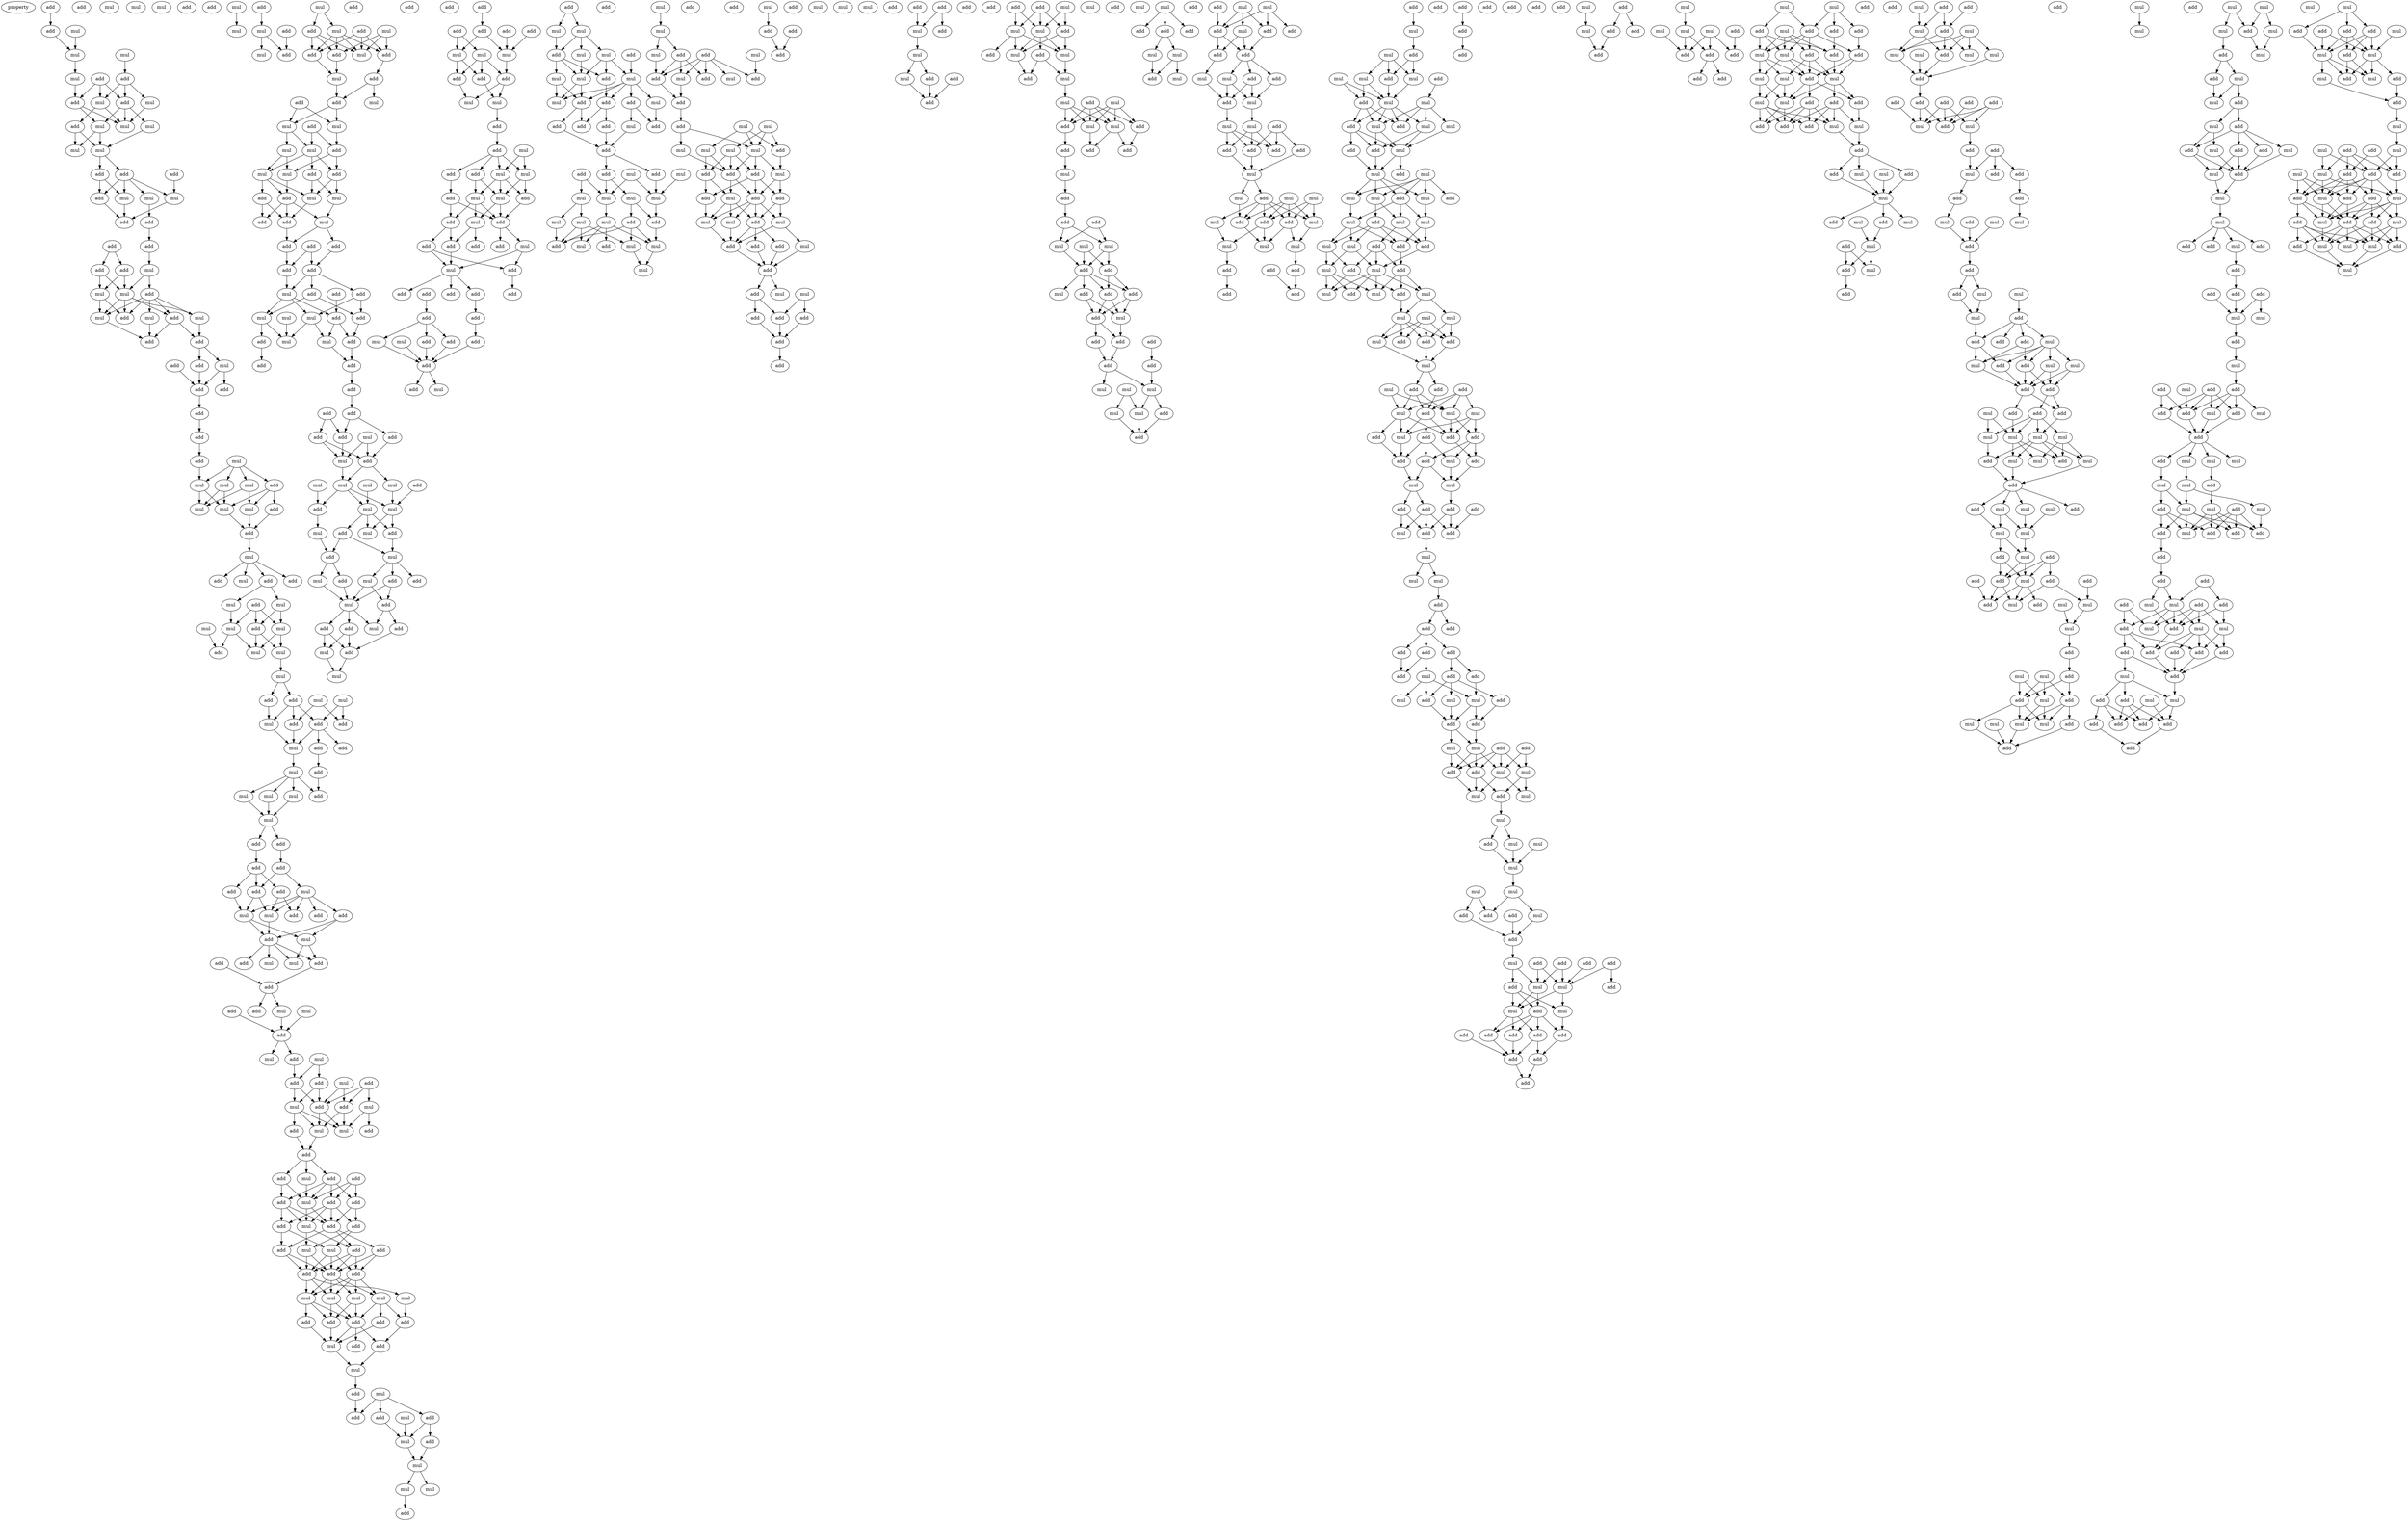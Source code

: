 digraph {
    node [fontcolor=black]
    property [mul=2,lf=1.5]
    0 [ label = add ];
    1 [ label = add ];
    2 [ label = mul ];
    3 [ label = mul ];
    4 [ label = mul ];
    5 [ label = mul ];
    6 [ label = add ];
    7 [ label = add ];
    8 [ label = add ];
    9 [ label = mul ];
    10 [ label = add ];
    11 [ label = mul ];
    12 [ label = add ];
    13 [ label = mul ];
    14 [ label = mul ];
    15 [ label = add ];
    16 [ label = mul ];
    17 [ label = mul ];
    18 [ label = mul ];
    19 [ label = add ];
    20 [ label = add ];
    21 [ label = add ];
    22 [ label = mul ];
    23 [ label = mul ];
    24 [ label = mul ];
    25 [ label = add ];
    26 [ label = add ];
    27 [ label = add ];
    28 [ label = add ];
    29 [ label = add ];
    30 [ label = add ];
    31 [ label = mul ];
    32 [ label = add ];
    33 [ label = mul ];
    34 [ label = mul ];
    35 [ label = add ];
    36 [ label = mul ];
    37 [ label = mul ];
    38 [ label = add ];
    39 [ label = mul ];
    40 [ label = add ];
    41 [ label = add ];
    42 [ label = add ];
    43 [ label = mul ];
    44 [ label = add ];
    45 [ label = add ];
    46 [ label = add ];
    47 [ label = add ];
    48 [ label = add ];
    49 [ label = add ];
    50 [ label = add ];
    51 [ label = mul ];
    52 [ label = add ];
    53 [ label = mul ];
    54 [ label = mul ];
    55 [ label = mul ];
    56 [ label = add ];
    57 [ label = mul ];
    58 [ label = mul ];
    59 [ label = mul ];
    60 [ label = mul ];
    61 [ label = add ];
    62 [ label = mul ];
    63 [ label = add ];
    64 [ label = mul ];
    65 [ label = add ];
    66 [ label = add ];
    67 [ label = mul ];
    68 [ label = mul ];
    69 [ label = add ];
    70 [ label = mul ];
    71 [ label = mul ];
    72 [ label = mul ];
    73 [ label = add ];
    74 [ label = add ];
    75 [ label = mul ];
    76 [ label = mul ];
    77 [ label = mul ];
    78 [ label = mul ];
    79 [ label = add ];
    80 [ label = mul ];
    81 [ label = add ];
    82 [ label = add ];
    83 [ label = mul ];
    84 [ label = add ];
    85 [ label = add ];
    86 [ label = mul ];
    87 [ label = add ];
    88 [ label = add ];
    89 [ label = add ];
    90 [ label = mul ];
    91 [ label = mul ];
    92 [ label = mul ];
    93 [ label = mul ];
    94 [ label = mul ];
    95 [ label = add ];
    96 [ label = mul ];
    97 [ label = add ];
    98 [ label = mul ];
    99 [ label = add ];
    100 [ label = add ];
    101 [ label = add ];
    102 [ label = mul ];
    103 [ label = add ];
    104 [ label = add ];
    105 [ label = add ];
    106 [ label = add ];
    107 [ label = add ];
    108 [ label = mul ];
    109 [ label = add ];
    110 [ label = mul ];
    111 [ label = mul ];
    112 [ label = add ];
    113 [ label = add ];
    114 [ label = add ];
    115 [ label = add ];
    116 [ label = mul ];
    117 [ label = mul ];
    118 [ label = add ];
    119 [ label = add ];
    120 [ label = mul ];
    121 [ label = add ];
    122 [ label = mul ];
    123 [ label = add ];
    124 [ label = add ];
    125 [ label = mul ];
    126 [ label = mul ];
    127 [ label = add ];
    128 [ label = mul ];
    129 [ label = add ];
    130 [ label = add ];
    131 [ label = add ];
    132 [ label = mul ];
    133 [ label = mul ];
    134 [ label = add ];
    135 [ label = add ];
    136 [ label = mul ];
    137 [ label = add ];
    138 [ label = mul ];
    139 [ label = add ];
    140 [ label = add ];
    141 [ label = add ];
    142 [ label = add ];
    143 [ label = add ];
    144 [ label = add ];
    145 [ label = mul ];
    146 [ label = add ];
    147 [ label = add ];
    148 [ label = mul ];
    149 [ label = add ];
    150 [ label = add ];
    151 [ label = add ];
    152 [ label = mul ];
    153 [ label = add ];
    154 [ label = add ];
    155 [ label = add ];
    156 [ label = mul ];
    157 [ label = add ];
    158 [ label = mul ];
    159 [ label = add ];
    160 [ label = add ];
    161 [ label = add ];
    162 [ label = mul ];
    163 [ label = mul ];
    164 [ label = mul ];
    165 [ label = mul ];
    166 [ label = mul ];
    167 [ label = add ];
    168 [ label = add ];
    169 [ label = add ];
    170 [ label = add ];
    171 [ label = add ];
    172 [ label = mul ];
    173 [ label = add ];
    174 [ label = add ];
    175 [ label = mul ];
    176 [ label = mul ];
    177 [ label = add ];
    178 [ label = mul ];
    179 [ label = mul ];
    180 [ label = mul ];
    181 [ label = add ];
    182 [ label = add ];
    183 [ label = add ];
    184 [ label = mul ];
    185 [ label = add ];
    186 [ label = add ];
    187 [ label = mul ];
    188 [ label = mul ];
    189 [ label = add ];
    190 [ label = mul ];
    191 [ label = mul ];
    192 [ label = mul ];
    193 [ label = add ];
    194 [ label = add ];
    195 [ label = mul ];
    196 [ label = add ];
    197 [ label = mul ];
    198 [ label = mul ];
    199 [ label = add ];
    200 [ label = add ];
    201 [ label = mul ];
    202 [ label = add ];
    203 [ label = add ];
    204 [ label = mul ];
    205 [ label = add ];
    206 [ label = mul ];
    207 [ label = add ];
    208 [ label = add ];
    209 [ label = mul ];
    210 [ label = mul ];
    211 [ label = add ];
    212 [ label = mul ];
    213 [ label = mul ];
    214 [ label = add ];
    215 [ label = add ];
    216 [ label = mul ];
    217 [ label = add ];
    218 [ label = mul ];
    219 [ label = add ];
    220 [ label = add ];
    221 [ label = mul ];
    222 [ label = mul ];
    223 [ label = add ];
    224 [ label = mul ];
    225 [ label = add ];
    226 [ label = add ];
    227 [ label = add ];
    228 [ label = add ];
    229 [ label = add ];
    230 [ label = add ];
    231 [ label = mul ];
    232 [ label = add ];
    233 [ label = add ];
    234 [ label = add ];
    235 [ label = add ];
    236 [ label = mul ];
    237 [ label = add ];
    238 [ label = mul ];
    239 [ label = mul ];
    240 [ label = add ];
    241 [ label = mul ];
    242 [ label = mul ];
    243 [ label = add ];
    244 [ label = add ];
    245 [ label = add ];
    246 [ label = add ];
    247 [ label = add ];
    248 [ label = add ];
    249 [ label = add ];
    250 [ label = mul ];
    251 [ label = add ];
    252 [ label = add ];
    253 [ label = add ];
    254 [ label = mul ];
    255 [ label = add ];
    256 [ label = add ];
    257 [ label = mul ];
    258 [ label = mul ];
    259 [ label = mul ];
    260 [ label = mul ];
    261 [ label = mul ];
    262 [ label = add ];
    263 [ label = mul ];
    264 [ label = mul ];
    265 [ label = add ];
    266 [ label = add ];
    267 [ label = mul ];
    268 [ label = mul ];
    269 [ label = add ];
    270 [ label = mul ];
    271 [ label = mul ];
    272 [ label = add ];
    273 [ label = add ];
    274 [ label = add ];
    275 [ label = add ];
    276 [ label = mul ];
    277 [ label = add ];
    278 [ label = mul ];
    279 [ label = add ];
    280 [ label = add ];
    281 [ label = mul ];
    282 [ label = add ];
    283 [ label = add ];
    284 [ label = mul ];
    285 [ label = add ];
    286 [ label = add ];
    287 [ label = add ];
    288 [ label = add ];
    289 [ label = add ];
    290 [ label = add ];
    291 [ label = mul ];
    292 [ label = mul ];
    293 [ label = mul ];
    294 [ label = add ];
    295 [ label = add ];
    296 [ label = add ];
    297 [ label = mul ];
    298 [ label = mul ];
    299 [ label = add ];
    300 [ label = add ];
    301 [ label = mul ];
    302 [ label = mul ];
    303 [ label = add ];
    304 [ label = add ];
    305 [ label = mul ];
    306 [ label = mul ];
    307 [ label = add ];
    308 [ label = add ];
    309 [ label = mul ];
    310 [ label = add ];
    311 [ label = mul ];
    312 [ label = add ];
    313 [ label = mul ];
    314 [ label = add ];
    315 [ label = add ];
    316 [ label = add ];
    317 [ label = add ];
    318 [ label = add ];
    319 [ label = mul ];
    320 [ label = add ];
    321 [ label = add ];
    322 [ label = add ];
    323 [ label = add ];
    324 [ label = add ];
    325 [ label = add ];
    326 [ label = add ];
    327 [ label = mul ];
    328 [ label = mul ];
    329 [ label = add ];
    330 [ label = add ];
    331 [ label = add ];
    332 [ label = add ];
    333 [ label = add ];
    334 [ label = mul ];
    335 [ label = add ];
    336 [ label = add ];
    337 [ label = mul ];
    338 [ label = mul ];
    339 [ label = add ];
    340 [ label = add ];
    341 [ label = mul ];
    342 [ label = mul ];
    343 [ label = mul ];
    344 [ label = mul ];
    345 [ label = mul ];
    346 [ label = add ];
    347 [ label = add ];
    348 [ label = mul ];
    349 [ label = add ];
    350 [ label = mul ];
    351 [ label = add ];
    352 [ label = add ];
    353 [ label = add ];
    354 [ label = mul ];
    355 [ label = add ];
    356 [ label = add ];
    357 [ label = add ];
    358 [ label = mul ];
    359 [ label = mul ];
    360 [ label = add ];
    361 [ label = add ];
    362 [ label = add ];
    363 [ label = mul ];
    364 [ label = mul ];
    365 [ label = mul ];
    366 [ label = mul ];
    367 [ label = add ];
    368 [ label = mul ];
    369 [ label = add ];
    370 [ label = mul ];
    371 [ label = mul ];
    372 [ label = mul ];
    373 [ label = mul ];
    374 [ label = add ];
    375 [ label = mul ];
    376 [ label = add ];
    377 [ label = mul ];
    378 [ label = mul ];
    379 [ label = mul ];
    380 [ label = add ];
    381 [ label = mul ];
    382 [ label = add ];
    383 [ label = mul ];
    384 [ label = add ];
    385 [ label = mul ];
    386 [ label = mul ];
    387 [ label = add ];
    388 [ label = add ];
    389 [ label = add ];
    390 [ label = mul ];
    391 [ label = add ];
    392 [ label = mul ];
    393 [ label = mul ];
    394 [ label = mul ];
    395 [ label = mul ];
    396 [ label = add ];
    397 [ label = mul ];
    398 [ label = add ];
    399 [ label = add ];
    400 [ label = mul ];
    401 [ label = add ];
    402 [ label = add ];
    403 [ label = mul ];
    404 [ label = add ];
    405 [ label = add ];
    406 [ label = mul ];
    407 [ label = add ];
    408 [ label = mul ];
    409 [ label = mul ];
    410 [ label = add ];
    411 [ label = mul ];
    412 [ label = add ];
    413 [ label = add ];
    414 [ label = add ];
    415 [ label = mul ];
    416 [ label = add ];
    417 [ label = add ];
    418 [ label = mul ];
    419 [ label = add ];
    420 [ label = add ];
    421 [ label = add ];
    422 [ label = add ];
    423 [ label = add ];
    424 [ label = add ];
    425 [ label = mul ];
    426 [ label = add ];
    427 [ label = add ];
    428 [ label = add ];
    429 [ label = add ];
    430 [ label = mul ];
    431 [ label = mul ];
    432 [ label = mul ];
    433 [ label = add ];
    434 [ label = add ];
    435 [ label = add ];
    436 [ label = mul ];
    437 [ label = add ];
    438 [ label = mul ];
    439 [ label = add ];
    440 [ label = mul ];
    441 [ label = add ];
    442 [ label = add ];
    443 [ label = add ];
    444 [ label = add ];
    445 [ label = add ];
    446 [ label = add ];
    447 [ label = mul ];
    448 [ label = mul ];
    449 [ label = mul ];
    450 [ label = add ];
    451 [ label = add ];
    452 [ label = mul ];
    453 [ label = add ];
    454 [ label = mul ];
    455 [ label = mul ];
    456 [ label = add ];
    457 [ label = mul ];
    458 [ label = mul ];
    459 [ label = mul ];
    460 [ label = add ];
    461 [ label = add ];
    462 [ label = mul ];
    463 [ label = add ];
    464 [ label = mul ];
    465 [ label = add ];
    466 [ label = add ];
    467 [ label = add ];
    468 [ label = add ];
    469 [ label = mul ];
    470 [ label = mul ];
    471 [ label = add ];
    472 [ label = add ];
    473 [ label = add ];
    474 [ label = mul ];
    475 [ label = mul ];
    476 [ label = mul ];
    477 [ label = add ];
    478 [ label = add ];
    479 [ label = add ];
    480 [ label = add ];
    481 [ label = add ];
    482 [ label = mul ];
    483 [ label = mul ];
    484 [ label = add ];
    485 [ label = add ];
    486 [ label = add ];
    487 [ label = add ];
    488 [ label = add ];
    489 [ label = add ];
    490 [ label = mul ];
    491 [ label = mul ];
    492 [ label = mul ];
    493 [ label = mul ];
    494 [ label = add ];
    495 [ label = mul ];
    496 [ label = add ];
    497 [ label = mul ];
    498 [ label = add ];
    499 [ label = add ];
    500 [ label = add ];
    501 [ label = add ];
    502 [ label = mul ];
    503 [ label = mul ];
    504 [ label = add ];
    505 [ label = mul ];
    506 [ label = mul ];
    507 [ label = add ];
    508 [ label = mul ];
    509 [ label = mul ];
    510 [ label = add ];
    511 [ label = add ];
    512 [ label = add ];
    513 [ label = add ];
    514 [ label = add ];
    515 [ label = add ];
    516 [ label = mul ];
    517 [ label = add ];
    518 [ label = mul ];
    519 [ label = mul ];
    520 [ label = add ];
    521 [ label = mul ];
    522 [ label = mul ];
    523 [ label = add ];
    524 [ label = add ];
    525 [ label = add ];
    526 [ label = add ];
    527 [ label = add ];
    528 [ label = mul ];
    529 [ label = mul ];
    530 [ label = mul ];
    531 [ label = add ];
    532 [ label = mul ];
    533 [ label = mul ];
    534 [ label = add ];
    535 [ label = add ];
    536 [ label = mul ];
    537 [ label = add ];
    538 [ label = mul ];
    539 [ label = mul ];
    540 [ label = mul ];
    541 [ label = add ];
    542 [ label = add ];
    543 [ label = add ];
    544 [ label = add ];
    545 [ label = add ];
    546 [ label = add ];
    547 [ label = mul ];
    548 [ label = add ];
    549 [ label = add ];
    550 [ label = mul ];
    551 [ label = add ];
    552 [ label = add ];
    553 [ label = mul ];
    554 [ label = mul ];
    555 [ label = mul ];
    556 [ label = add ];
    557 [ label = mul ];
    558 [ label = mul ];
    559 [ label = add ];
    560 [ label = mul ];
    561 [ label = mul ];
    562 [ label = add ];
    563 [ label = mul ];
    564 [ label = mul ];
    565 [ label = add ];
    566 [ label = add ];
    567 [ label = mul ];
    568 [ label = add ];
    569 [ label = mul ];
    570 [ label = mul ];
    571 [ label = mul ];
    572 [ label = add ];
    573 [ label = mul ];
    574 [ label = add ];
    575 [ label = add ];
    576 [ label = mul ];
    577 [ label = mul ];
    578 [ label = mul ];
    579 [ label = mul ];
    580 [ label = add ];
    581 [ label = add ];
    582 [ label = mul ];
    583 [ label = add ];
    584 [ label = mul ];
    585 [ label = add ];
    586 [ label = mul ];
    587 [ label = add ];
    588 [ label = add ];
    589 [ label = mul ];
    590 [ label = mul ];
    591 [ label = add ];
    592 [ label = mul ];
    593 [ label = mul ];
    594 [ label = mul ];
    595 [ label = mul ];
    596 [ label = add ];
    597 [ label = mul ];
    598 [ label = add ];
    599 [ label = add ];
    600 [ label = mul ];
    601 [ label = add ];
    602 [ label = add ];
    603 [ label = add ];
    604 [ label = mul ];
    605 [ label = add ];
    606 [ label = mul ];
    607 [ label = mul ];
    608 [ label = mul ];
    609 [ label = add ];
    610 [ label = add ];
    611 [ label = mul ];
    612 [ label = add ];
    613 [ label = add ];
    614 [ label = add ];
    615 [ label = add ];
    616 [ label = add ];
    617 [ label = mul ];
    618 [ label = mul ];
    619 [ label = mul ];
    620 [ label = add ];
    621 [ label = add ];
    622 [ label = add ];
    623 [ label = add ];
    624 [ label = add ];
    625 [ label = add ];
    626 [ label = mul ];
    627 [ label = add ];
    628 [ label = mul ];
    629 [ label = add ];
    630 [ label = mul ];
    631 [ label = add ];
    632 [ label = add ];
    633 [ label = mul ];
    634 [ label = add ];
    635 [ label = add ];
    636 [ label = add ];
    637 [ label = add ];
    638 [ label = add ];
    639 [ label = add ];
    640 [ label = add ];
    641 [ label = add ];
    642 [ label = add ];
    643 [ label = add ];
    644 [ label = add ];
    645 [ label = add ];
    646 [ label = mul ];
    647 [ label = add ];
    648 [ label = mul ];
    649 [ label = mul ];
    650 [ label = add ];
    651 [ label = mul ];
    652 [ label = add ];
    653 [ label = add ];
    654 [ label = add ];
    655 [ label = mul ];
    656 [ label = mul ];
    657 [ label = add ];
    658 [ label = add ];
    659 [ label = add ];
    660 [ label = mul ];
    661 [ label = mul ];
    662 [ label = add ];
    663 [ label = mul ];
    664 [ label = mul ];
    665 [ label = mul ];
    666 [ label = mul ];
    667 [ label = mul ];
    668 [ label = add ];
    669 [ label = mul ];
    670 [ label = mul ];
    671 [ label = mul ];
    672 [ label = add ];
    673 [ label = add ];
    674 [ label = add ];
    675 [ label = mul ];
    676 [ label = add ];
    677 [ label = add ];
    678 [ label = add ];
    679 [ label = add ];
    680 [ label = mul ];
    681 [ label = add ];
    682 [ label = add ];
    683 [ label = mul ];
    684 [ label = mul ];
    685 [ label = add ];
    686 [ label = mul ];
    687 [ label = add ];
    688 [ label = mul ];
    689 [ label = add ];
    690 [ label = add ];
    691 [ label = add ];
    692 [ label = add ];
    693 [ label = add ];
    694 [ label = add ];
    695 [ label = add ];
    696 [ label = mul ];
    697 [ label = add ];
    698 [ label = add ];
    699 [ label = add ];
    700 [ label = mul ];
    701 [ label = add ];
    702 [ label = add ];
    703 [ label = mul ];
    704 [ label = mul ];
    705 [ label = add ];
    706 [ label = mul ];
    707 [ label = mul ];
    708 [ label = add ];
    709 [ label = add ];
    710 [ label = add ];
    711 [ label = add ];
    712 [ label = add ];
    713 [ label = mul ];
    714 [ label = mul ];
    715 [ label = add ];
    716 [ label = add ];
    717 [ label = add ];
    718 [ label = add ];
    719 [ label = mul ];
    720 [ label = add ];
    721 [ label = mul ];
    722 [ label = mul ];
    723 [ label = add ];
    724 [ label = add ];
    725 [ label = mul ];
    726 [ label = mul ];
    727 [ label = mul ];
    728 [ label = add ];
    729 [ label = add ];
    730 [ label = add ];
    731 [ label = mul ];
    732 [ label = mul ];
    733 [ label = add ];
    734 [ label = mul ];
    735 [ label = mul ];
    736 [ label = add ];
    737 [ label = add ];
    738 [ label = add ];
    739 [ label = add ];
    740 [ label = add ];
    741 [ label = add ];
    742 [ label = mul ];
    743 [ label = mul ];
    744 [ label = add ];
    745 [ label = mul ];
    746 [ label = mul ];
    747 [ label = add ];
    748 [ label = add ];
    749 [ label = mul ];
    750 [ label = add ];
    751 [ label = add ];
    752 [ label = mul ];
    753 [ label = add ];
    754 [ label = mul ];
    755 [ label = add ];
    756 [ label = add ];
    757 [ label = mul ];
    758 [ label = add ];
    759 [ label = add ];
    760 [ label = add ];
    761 [ label = mul ];
    762 [ label = mul ];
    763 [ label = add ];
    764 [ label = mul ];
    765 [ label = mul ];
    766 [ label = mul ];
    767 [ label = mul ];
    768 [ label = add ];
    769 [ label = add ];
    770 [ label = add ];
    771 [ label = add ];
    772 [ label = add ];
    773 [ label = add ];
    774 [ label = mul ];
    775 [ label = mul ];
    776 [ label = add ];
    777 [ label = add ];
    778 [ label = add ];
    779 [ label = mul ];
    780 [ label = add ];
    781 [ label = add ];
    782 [ label = mul ];
    783 [ label = add ];
    784 [ label = add ];
    785 [ label = mul ];
    786 [ label = add ];
    787 [ label = mul ];
    788 [ label = mul ];
    789 [ label = mul ];
    790 [ label = add ];
    791 [ label = add ];
    792 [ label = mul ];
    793 [ label = add ];
    794 [ label = mul ];
    795 [ label = add ];
    796 [ label = mul ];
    797 [ label = add ];
    798 [ label = add ];
    799 [ label = mul ];
    800 [ label = add ];
    801 [ label = add ];
    802 [ label = add ];
    803 [ label = mul ];
    804 [ label = mul ];
    805 [ label = mul ];
    806 [ label = add ];
    807 [ label = add ];
    808 [ label = add ];
    809 [ label = add ];
    810 [ label = add ];
    811 [ label = mul ];
    812 [ label = mul ];
    813 [ label = mul ];
    814 [ label = mul ];
    815 [ label = mul ];
    816 [ label = mul ];
    817 [ label = mul ];
    818 [ label = mul ];
    819 [ label = add ];
    820 [ label = add ];
    821 [ label = add ];
    822 [ label = mul ];
    823 [ label = mul ];
    824 [ label = add ];
    825 [ label = mul ];
    826 [ label = add ];
    827 [ label = mul ];
    828 [ label = mul ];
    829 [ label = add ];
    830 [ label = add ];
    831 [ label = add ];
    832 [ label = mul ];
    833 [ label = add ];
    834 [ label = add ];
    835 [ label = mul ];
    836 [ label = add ];
    837 [ label = add ];
    838 [ label = add ];
    839 [ label = mul ];
    840 [ label = mul ];
    841 [ label = mul ];
    842 [ label = add ];
    843 [ label = mul ];
    844 [ label = add ];
    845 [ label = add ];
    846 [ label = mul ];
    847 [ label = mul ];
    848 [ label = add ];
    849 [ label = add ];
    850 [ label = mul ];
    851 [ label = mul ];
    852 [ label = mul ];
    853 [ label = add ];
    854 [ label = mul ];
    855 [ label = mul ];
    856 [ label = add ];
    857 [ label = mul ];
    858 [ label = mul ];
    859 [ label = mul ];
    860 [ label = mul ];
    861 [ label = mul ];
    862 [ label = add ];
    863 [ label = add ];
    864 [ label = mul ];
    865 [ label = mul ];
    866 [ label = add ];
    867 [ label = mul ];
    868 [ label = add ];
    869 [ label = mul ];
    870 [ label = add ];
    871 [ label = add ];
    872 [ label = add ];
    873 [ label = mul ];
    874 [ label = add ];
    875 [ label = mul ];
    876 [ label = add ];
    877 [ label = mul ];
    878 [ label = mul ];
    879 [ label = mul ];
    880 [ label = add ];
    881 [ label = add ];
    882 [ label = mul ];
    883 [ label = add ];
    884 [ label = add ];
    885 [ label = add ];
    886 [ label = add ];
    887 [ label = add ];
    888 [ label = mul ];
    889 [ label = mul ];
    890 [ label = add ];
    891 [ label = mul ];
    892 [ label = mul ];
    893 [ label = add ];
    894 [ label = add ];
    895 [ label = add ];
    896 [ label = add ];
    897 [ label = add ];
    898 [ label = mul ];
    899 [ label = add ];
    900 [ label = mul ];
    901 [ label = add ];
    902 [ label = add ];
    903 [ label = mul ];
    904 [ label = mul ];
    905 [ label = mul ];
    906 [ label = add ];
    907 [ label = mul ];
    908 [ label = mul ];
    909 [ label = add ];
    910 [ label = mul ];
    911 [ label = mul ];
    912 [ label = mul ];
    913 [ label = add ];
    914 [ label = add ];
    915 [ label = add ];
    916 [ label = add ];
    917 [ label = add ];
    918 [ label = mul ];
    919 [ label = add ];
    920 [ label = add ];
    921 [ label = add ];
    922 [ label = mul ];
    923 [ label = mul ];
    924 [ label = add ];
    925 [ label = add ];
    926 [ label = add ];
    927 [ label = mul ];
    928 [ label = add ];
    929 [ label = mul ];
    930 [ label = mul ];
    931 [ label = add ];
    932 [ label = add ];
    933 [ label = add ];
    934 [ label = add ];
    935 [ label = add ];
    936 [ label = add ];
    937 [ label = add ];
    938 [ label = mul ];
    939 [ label = mul ];
    940 [ label = add ];
    941 [ label = mul ];
    942 [ label = add ];
    943 [ label = add ];
    944 [ label = add ];
    945 [ label = add ];
    946 [ label = add ];
    947 [ label = add ];
    948 [ label = mul ];
    949 [ label = mul ];
    950 [ label = add ];
    951 [ label = add ];
    952 [ label = add ];
    953 [ label = add ];
    954 [ label = add ];
    955 [ label = mul ];
    956 [ label = mul ];
    957 [ label = mul ];
    958 [ label = mul ];
    959 [ label = add ];
    960 [ label = add ];
    961 [ label = add ];
    962 [ label = mul ];
    963 [ label = add ];
    964 [ label = mul ];
    965 [ label = mul ];
    966 [ label = add ];
    967 [ label = add ];
    968 [ label = mul ];
    969 [ label = add ];
    970 [ label = mul ];
    971 [ label = add ];
    972 [ label = mul ];
    973 [ label = mul ];
    974 [ label = add ];
    975 [ label = add ];
    976 [ label = add ];
    977 [ label = add ];
    978 [ label = mul ];
    979 [ label = add ];
    980 [ label = add ];
    981 [ label = mul ];
    982 [ label = mul ];
    983 [ label = add ];
    984 [ label = mul ];
    985 [ label = mul ];
    986 [ label = add ];
    987 [ label = mul ];
    0 -> 1 [ name = 0 ];
    1 -> 3 [ name = 1 ];
    2 -> 3 [ name = 2 ];
    3 -> 5 [ name = 3 ];
    4 -> 6 [ name = 4 ];
    5 -> 8 [ name = 5 ];
    6 -> 9 [ name = 6 ];
    6 -> 11 [ name = 7 ];
    6 -> 12 [ name = 8 ];
    7 -> 8 [ name = 9 ];
    7 -> 9 [ name = 10 ];
    7 -> 12 [ name = 11 ];
    8 -> 14 [ name = 12 ];
    8 -> 16 [ name = 13 ];
    9 -> 15 [ name = 14 ];
    9 -> 16 [ name = 15 ];
    11 -> 16 [ name = 16 ];
    12 -> 13 [ name = 17 ];
    12 -> 14 [ name = 18 ];
    12 -> 16 [ name = 19 ];
    13 -> 17 [ name = 20 ];
    14 -> 17 [ name = 21 ];
    14 -> 18 [ name = 22 ];
    15 -> 17 [ name = 23 ];
    15 -> 18 [ name = 24 ];
    17 -> 19 [ name = 25 ];
    17 -> 21 [ name = 26 ];
    19 -> 22 [ name = 27 ];
    19 -> 25 [ name = 28 ];
    20 -> 24 [ name = 29 ];
    21 -> 22 [ name = 30 ];
    21 -> 23 [ name = 31 ];
    21 -> 24 [ name = 32 ];
    21 -> 25 [ name = 33 ];
    22 -> 27 [ name = 34 ];
    23 -> 26 [ name = 35 ];
    24 -> 27 [ name = 36 ];
    25 -> 27 [ name = 37 ];
    26 -> 28 [ name = 38 ];
    28 -> 31 [ name = 39 ];
    29 -> 30 [ name = 40 ];
    29 -> 32 [ name = 41 ];
    30 -> 33 [ name = 42 ];
    30 -> 34 [ name = 43 ];
    31 -> 34 [ name = 44 ];
    31 -> 35 [ name = 45 ];
    32 -> 33 [ name = 46 ];
    32 -> 34 [ name = 47 ];
    33 -> 37 [ name = 48 ];
    33 -> 38 [ name = 49 ];
    34 -> 36 [ name = 50 ];
    34 -> 37 [ name = 51 ];
    34 -> 38 [ name = 52 ];
    34 -> 40 [ name = 53 ];
    35 -> 36 [ name = 54 ];
    35 -> 37 [ name = 55 ];
    35 -> 38 [ name = 56 ];
    35 -> 39 [ name = 57 ];
    35 -> 40 [ name = 58 ];
    36 -> 41 [ name = 59 ];
    37 -> 42 [ name = 60 ];
    39 -> 42 [ name = 61 ];
    40 -> 41 [ name = 62 ];
    40 -> 42 [ name = 63 ];
    41 -> 43 [ name = 64 ];
    41 -> 44 [ name = 65 ];
    43 -> 46 [ name = 66 ];
    43 -> 47 [ name = 67 ];
    44 -> 47 [ name = 68 ];
    45 -> 47 [ name = 69 ];
    47 -> 48 [ name = 70 ];
    48 -> 49 [ name = 71 ];
    49 -> 50 [ name = 72 ];
    50 -> 54 [ name = 73 ];
    51 -> 52 [ name = 74 ];
    51 -> 53 [ name = 75 ];
    51 -> 54 [ name = 76 ];
    51 -> 55 [ name = 77 ];
    52 -> 56 [ name = 78 ];
    52 -> 58 [ name = 79 ];
    52 -> 59 [ name = 80 ];
    53 -> 58 [ name = 81 ];
    53 -> 60 [ name = 82 ];
    54 -> 59 [ name = 83 ];
    54 -> 60 [ name = 84 ];
    55 -> 59 [ name = 85 ];
    55 -> 60 [ name = 86 ];
    56 -> 61 [ name = 87 ];
    58 -> 61 [ name = 88 ];
    59 -> 61 [ name = 89 ];
    61 -> 62 [ name = 90 ];
    62 -> 63 [ name = 91 ];
    62 -> 64 [ name = 92 ];
    62 -> 65 [ name = 93 ];
    62 -> 66 [ name = 94 ];
    65 -> 67 [ name = 95 ];
    65 -> 68 [ name = 96 ];
    67 -> 71 [ name = 97 ];
    68 -> 72 [ name = 98 ];
    68 -> 73 [ name = 99 ];
    69 -> 71 [ name = 100 ];
    69 -> 72 [ name = 101 ];
    69 -> 73 [ name = 102 ];
    70 -> 74 [ name = 103 ];
    71 -> 74 [ name = 104 ];
    71 -> 75 [ name = 105 ];
    72 -> 75 [ name = 106 ];
    72 -> 76 [ name = 107 ];
    73 -> 75 [ name = 108 ];
    73 -> 76 [ name = 109 ];
    76 -> 77 [ name = 110 ];
    77 -> 79 [ name = 111 ];
    77 -> 81 [ name = 112 ];
    78 -> 82 [ name = 113 ];
    78 -> 85 [ name = 114 ];
    79 -> 82 [ name = 115 ];
    79 -> 83 [ name = 116 ];
    79 -> 84 [ name = 117 ];
    80 -> 84 [ name = 118 ];
    80 -> 85 [ name = 119 ];
    81 -> 83 [ name = 120 ];
    82 -> 86 [ name = 121 ];
    83 -> 86 [ name = 122 ];
    84 -> 86 [ name = 123 ];
    84 -> 87 [ name = 124 ];
    84 -> 88 [ name = 125 ];
    86 -> 90 [ name = 126 ];
    87 -> 89 [ name = 127 ];
    89 -> 95 [ name = 128 ];
    90 -> 91 [ name = 129 ];
    90 -> 92 [ name = 130 ];
    90 -> 93 [ name = 131 ];
    90 -> 95 [ name = 132 ];
    91 -> 96 [ name = 133 ];
    92 -> 96 [ name = 134 ];
    93 -> 96 [ name = 135 ];
    96 -> 97 [ name = 136 ];
    96 -> 99 [ name = 137 ];
    97 -> 100 [ name = 138 ];
    99 -> 101 [ name = 139 ];
    100 -> 102 [ name = 140 ];
    100 -> 103 [ name = 141 ];
    101 -> 103 [ name = 142 ];
    101 -> 104 [ name = 143 ];
    101 -> 105 [ name = 144 ];
    102 -> 106 [ name = 145 ];
    102 -> 107 [ name = 146 ];
    102 -> 108 [ name = 147 ];
    102 -> 109 [ name = 148 ];
    102 -> 110 [ name = 149 ];
    103 -> 108 [ name = 150 ];
    103 -> 110 [ name = 151 ];
    104 -> 110 [ name = 152 ];
    105 -> 107 [ name = 153 ];
    105 -> 108 [ name = 154 ];
    106 -> 111 [ name = 155 ];
    106 -> 112 [ name = 156 ];
    108 -> 112 [ name = 157 ];
    110 -> 111 [ name = 158 ];
    110 -> 112 [ name = 159 ];
    111 -> 115 [ name = 160 ];
    111 -> 116 [ name = 161 ];
    112 -> 113 [ name = 162 ];
    112 -> 115 [ name = 163 ];
    112 -> 116 [ name = 164 ];
    112 -> 117 [ name = 165 ];
    114 -> 118 [ name = 166 ];
    115 -> 118 [ name = 167 ];
    118 -> 122 [ name = 168 ];
    118 -> 123 [ name = 169 ];
    120 -> 124 [ name = 170 ];
    121 -> 124 [ name = 171 ];
    122 -> 124 [ name = 172 ];
    124 -> 126 [ name = 173 ];
    124 -> 127 [ name = 174 ];
    125 -> 129 [ name = 175 ];
    125 -> 130 [ name = 176 ];
    127 -> 129 [ name = 177 ];
    128 -> 134 [ name = 178 ];
    128 -> 135 [ name = 179 ];
    129 -> 132 [ name = 180 ];
    129 -> 134 [ name = 181 ];
    130 -> 132 [ name = 182 ];
    130 -> 134 [ name = 183 ];
    131 -> 133 [ name = 184 ];
    131 -> 134 [ name = 185 ];
    131 -> 135 [ name = 186 ];
    132 -> 136 [ name = 187 ];
    132 -> 138 [ name = 188 ];
    132 -> 139 [ name = 189 ];
    133 -> 137 [ name = 190 ];
    133 -> 138 [ name = 191 ];
    134 -> 136 [ name = 192 ];
    134 -> 138 [ name = 193 ];
    135 -> 136 [ name = 194 ];
    135 -> 138 [ name = 195 ];
    136 -> 140 [ name = 196 ];
    139 -> 140 [ name = 197 ];
    140 -> 142 [ name = 198 ];
    140 -> 143 [ name = 199 ];
    140 -> 145 [ name = 200 ];
    142 -> 148 [ name = 201 ];
    142 -> 149 [ name = 202 ];
    143 -> 146 [ name = 203 ];
    143 -> 147 [ name = 204 ];
    143 -> 148 [ name = 205 ];
    143 -> 149 [ name = 206 ];
    144 -> 146 [ name = 207 ];
    144 -> 147 [ name = 208 ];
    144 -> 148 [ name = 209 ];
    145 -> 148 [ name = 210 ];
    146 -> 150 [ name = 211 ];
    146 -> 151 [ name = 212 ];
    147 -> 150 [ name = 213 ];
    147 -> 151 [ name = 214 ];
    147 -> 152 [ name = 215 ];
    147 -> 153 [ name = 216 ];
    148 -> 151 [ name = 217 ];
    148 -> 152 [ name = 218 ];
    149 -> 151 [ name = 219 ];
    149 -> 152 [ name = 220 ];
    149 -> 153 [ name = 221 ];
    150 -> 156 [ name = 222 ];
    150 -> 158 [ name = 223 ];
    151 -> 154 [ name = 224 ];
    151 -> 155 [ name = 225 ];
    151 -> 157 [ name = 226 ];
    152 -> 156 [ name = 227 ];
    152 -> 157 [ name = 228 ];
    153 -> 155 [ name = 229 ];
    153 -> 158 [ name = 230 ];
    154 -> 159 [ name = 231 ];
    154 -> 160 [ name = 232 ];
    155 -> 160 [ name = 233 ];
    155 -> 161 [ name = 234 ];
    156 -> 160 [ name = 235 ];
    156 -> 161 [ name = 236 ];
    157 -> 159 [ name = 237 ];
    157 -> 160 [ name = 238 ];
    157 -> 161 [ name = 239 ];
    158 -> 159 [ name = 240 ];
    158 -> 160 [ name = 241 ];
    158 -> 161 [ name = 242 ];
    159 -> 163 [ name = 243 ];
    159 -> 164 [ name = 244 ];
    159 -> 165 [ name = 245 ];
    159 -> 166 [ name = 246 ];
    160 -> 163 [ name = 247 ];
    160 -> 164 [ name = 248 ];
    160 -> 165 [ name = 249 ];
    160 -> 166 [ name = 250 ];
    161 -> 162 [ name = 251 ];
    161 -> 164 [ name = 252 ];
    161 -> 165 [ name = 253 ];
    162 -> 171 [ name = 254 ];
    163 -> 168 [ name = 255 ];
    163 -> 170 [ name = 256 ];
    164 -> 167 [ name = 257 ];
    164 -> 168 [ name = 258 ];
    164 -> 170 [ name = 259 ];
    165 -> 168 [ name = 260 ];
    165 -> 170 [ name = 261 ];
    166 -> 169 [ name = 262 ];
    166 -> 170 [ name = 263 ];
    166 -> 171 [ name = 264 ];
    167 -> 172 [ name = 265 ];
    168 -> 172 [ name = 266 ];
    169 -> 172 [ name = 267 ];
    170 -> 172 [ name = 268 ];
    170 -> 173 [ name = 269 ];
    170 -> 174 [ name = 270 ];
    171 -> 174 [ name = 271 ];
    172 -> 175 [ name = 272 ];
    174 -> 175 [ name = 273 ];
    175 -> 177 [ name = 274 ];
    176 -> 181 [ name = 275 ];
    176 -> 182 [ name = 276 ];
    176 -> 183 [ name = 277 ];
    177 -> 182 [ name = 278 ];
    178 -> 179 [ name = 279 ];
    180 -> 184 [ name = 280 ];
    181 -> 184 [ name = 281 ];
    183 -> 184 [ name = 282 ];
    183 -> 185 [ name = 283 ];
    184 -> 187 [ name = 284 ];
    185 -> 187 [ name = 285 ];
    186 -> 190 [ name = 286 ];
    187 -> 188 [ name = 287 ];
    187 -> 191 [ name = 288 ];
    188 -> 193 [ name = 289 ];
    189 -> 194 [ name = 290 ];
    190 -> 192 [ name = 291 ];
    190 -> 194 [ name = 292 ];
    195 -> 196 [ name = 293 ];
    195 -> 198 [ name = 294 ];
    196 -> 200 [ name = 295 ];
    196 -> 201 [ name = 296 ];
    196 -> 202 [ name = 297 ];
    197 -> 201 [ name = 298 ];
    197 -> 202 [ name = 299 ];
    197 -> 203 [ name = 300 ];
    198 -> 200 [ name = 301 ];
    198 -> 201 [ name = 302 ];
    198 -> 202 [ name = 303 ];
    198 -> 203 [ name = 304 ];
    199 -> 200 [ name = 305 ];
    199 -> 201 [ name = 306 ];
    199 -> 203 [ name = 307 ];
    200 -> 204 [ name = 308 ];
    202 -> 204 [ name = 309 ];
    203 -> 205 [ name = 310 ];
    204 -> 208 [ name = 311 ];
    205 -> 206 [ name = 312 ];
    205 -> 208 [ name = 313 ];
    207 -> 209 [ name = 314 ];
    207 -> 210 [ name = 315 ];
    208 -> 209 [ name = 316 ];
    208 -> 210 [ name = 317 ];
    209 -> 214 [ name = 318 ];
    210 -> 212 [ name = 319 ];
    210 -> 213 [ name = 320 ];
    211 -> 212 [ name = 321 ];
    211 -> 214 [ name = 322 ];
    212 -> 215 [ name = 323 ];
    212 -> 216 [ name = 324 ];
    212 -> 217 [ name = 325 ];
    213 -> 216 [ name = 326 ];
    213 -> 218 [ name = 327 ];
    214 -> 217 [ name = 328 ];
    214 -> 218 [ name = 329 ];
    215 -> 221 [ name = 330 ];
    215 -> 222 [ name = 331 ];
    216 -> 219 [ name = 332 ];
    216 -> 220 [ name = 333 ];
    216 -> 222 [ name = 334 ];
    217 -> 221 [ name = 335 ];
    217 -> 222 [ name = 336 ];
    218 -> 219 [ name = 337 ];
    219 -> 223 [ name = 338 ];
    219 -> 224 [ name = 339 ];
    219 -> 225 [ name = 340 ];
    220 -> 223 [ name = 341 ];
    220 -> 225 [ name = 342 ];
    221 -> 224 [ name = 343 ];
    222 -> 225 [ name = 344 ];
    224 -> 227 [ name = 345 ];
    224 -> 228 [ name = 346 ];
    225 -> 227 [ name = 347 ];
    226 -> 229 [ name = 348 ];
    226 -> 230 [ name = 349 ];
    227 -> 229 [ name = 350 ];
    228 -> 230 [ name = 351 ];
    229 -> 231 [ name = 352 ];
    230 -> 231 [ name = 353 ];
    230 -> 232 [ name = 354 ];
    230 -> 233 [ name = 355 ];
    231 -> 236 [ name = 356 ];
    231 -> 237 [ name = 357 ];
    231 -> 238 [ name = 358 ];
    232 -> 235 [ name = 359 ];
    232 -> 238 [ name = 360 ];
    233 -> 235 [ name = 361 ];
    233 -> 236 [ name = 362 ];
    234 -> 237 [ name = 363 ];
    235 -> 243 [ name = 364 ];
    236 -> 241 [ name = 365 ];
    236 -> 242 [ name = 366 ];
    237 -> 241 [ name = 367 ];
    237 -> 243 [ name = 368 ];
    238 -> 240 [ name = 369 ];
    238 -> 242 [ name = 370 ];
    239 -> 242 [ name = 371 ];
    240 -> 244 [ name = 372 ];
    241 -> 245 [ name = 373 ];
    243 -> 245 [ name = 374 ];
    245 -> 247 [ name = 375 ];
    247 -> 249 [ name = 376 ];
    248 -> 251 [ name = 377 ];
    248 -> 252 [ name = 378 ];
    249 -> 251 [ name = 379 ];
    249 -> 253 [ name = 380 ];
    250 -> 254 [ name = 381 ];
    250 -> 255 [ name = 382 ];
    251 -> 254 [ name = 383 ];
    252 -> 254 [ name = 384 ];
    252 -> 255 [ name = 385 ];
    253 -> 255 [ name = 386 ];
    254 -> 260 [ name = 387 ];
    255 -> 258 [ name = 388 ];
    255 -> 260 [ name = 389 ];
    256 -> 263 [ name = 390 ];
    257 -> 262 [ name = 391 ];
    258 -> 263 [ name = 392 ];
    259 -> 261 [ name = 393 ];
    260 -> 261 [ name = 394 ];
    260 -> 262 [ name = 395 ];
    260 -> 263 [ name = 396 ];
    261 -> 265 [ name = 397 ];
    261 -> 266 [ name = 398 ];
    261 -> 267 [ name = 399 ];
    262 -> 264 [ name = 400 ];
    263 -> 265 [ name = 401 ];
    263 -> 267 [ name = 402 ];
    264 -> 269 [ name = 403 ];
    265 -> 268 [ name = 404 ];
    266 -> 268 [ name = 405 ];
    266 -> 269 [ name = 406 ];
    268 -> 271 [ name = 407 ];
    268 -> 272 [ name = 408 ];
    268 -> 274 [ name = 409 ];
    269 -> 270 [ name = 410 ];
    269 -> 273 [ name = 411 ];
    270 -> 276 [ name = 412 ];
    271 -> 275 [ name = 413 ];
    271 -> 276 [ name = 414 ];
    272 -> 275 [ name = 415 ];
    272 -> 276 [ name = 416 ];
    273 -> 276 [ name = 417 ];
    275 -> 277 [ name = 418 ];
    275 -> 278 [ name = 419 ];
    276 -> 278 [ name = 420 ];
    276 -> 279 [ name = 421 ];
    276 -> 280 [ name = 422 ];
    277 -> 282 [ name = 423 ];
    279 -> 281 [ name = 424 ];
    279 -> 282 [ name = 425 ];
    280 -> 281 [ name = 426 ];
    280 -> 282 [ name = 427 ];
    281 -> 284 [ name = 428 ];
    282 -> 284 [ name = 429 ];
    286 -> 288 [ name = 430 ];
    287 -> 293 [ name = 431 ];
    288 -> 291 [ name = 432 ];
    288 -> 293 [ name = 433 ];
    289 -> 291 [ name = 434 ];
    289 -> 292 [ name = 435 ];
    290 -> 293 [ name = 436 ];
    291 -> 295 [ name = 437 ];
    291 -> 296 [ name = 438 ];
    292 -> 294 [ name = 439 ];
    292 -> 295 [ name = 440 ];
    292 -> 296 [ name = 441 ];
    293 -> 294 [ name = 442 ];
    294 -> 297 [ name = 443 ];
    294 -> 298 [ name = 444 ];
    295 -> 298 [ name = 445 ];
    296 -> 297 [ name = 446 ];
    297 -> 299 [ name = 447 ];
    299 -> 300 [ name = 448 ];
    300 -> 302 [ name = 449 ];
    300 -> 303 [ name = 450 ];
    300 -> 304 [ name = 451 ];
    300 -> 305 [ name = 452 ];
    301 -> 302 [ name = 453 ];
    301 -> 305 [ name = 454 ];
    302 -> 306 [ name = 455 ];
    302 -> 308 [ name = 456 ];
    302 -> 309 [ name = 457 ];
    303 -> 307 [ name = 458 ];
    304 -> 306 [ name = 459 ];
    304 -> 309 [ name = 460 ];
    305 -> 308 [ name = 461 ];
    305 -> 309 [ name = 462 ];
    306 -> 310 [ name = 463 ];
    306 -> 311 [ name = 464 ];
    306 -> 312 [ name = 465 ];
    307 -> 310 [ name = 466 ];
    307 -> 312 [ name = 467 ];
    308 -> 310 [ name = 468 ];
    309 -> 310 [ name = 469 ];
    309 -> 311 [ name = 470 ];
    310 -> 313 [ name = 471 ];
    310 -> 314 [ name = 472 ];
    311 -> 315 [ name = 473 ];
    311 -> 316 [ name = 474 ];
    312 -> 316 [ name = 475 ];
    312 -> 317 [ name = 476 ];
    313 -> 318 [ name = 477 ];
    313 -> 319 [ name = 478 ];
    316 -> 319 [ name = 479 ];
    317 -> 318 [ name = 480 ];
    317 -> 319 [ name = 481 ];
    318 -> 324 [ name = 482 ];
    319 -> 320 [ name = 483 ];
    319 -> 322 [ name = 484 ];
    319 -> 323 [ name = 485 ];
    320 -> 325 [ name = 486 ];
    321 -> 326 [ name = 487 ];
    325 -> 331 [ name = 488 ];
    326 -> 327 [ name = 489 ];
    326 -> 329 [ name = 490 ];
    326 -> 330 [ name = 491 ];
    327 -> 332 [ name = 492 ];
    328 -> 332 [ name = 493 ];
    329 -> 332 [ name = 494 ];
    330 -> 332 [ name = 495 ];
    331 -> 332 [ name = 496 ];
    332 -> 333 [ name = 497 ];
    332 -> 334 [ name = 498 ];
    335 -> 337 [ name = 499 ];
    335 -> 338 [ name = 500 ];
    337 -> 339 [ name = 501 ];
    337 -> 341 [ name = 502 ];
    337 -> 342 [ name = 503 ];
    338 -> 339 [ name = 504 ];
    339 -> 343 [ name = 505 ];
    339 -> 344 [ name = 506 ];
    339 -> 346 [ name = 507 ];
    340 -> 345 [ name = 508 ];
    341 -> 343 [ name = 509 ];
    341 -> 345 [ name = 510 ];
    341 -> 346 [ name = 511 ];
    342 -> 343 [ name = 512 ];
    343 -> 350 [ name = 513 ];
    343 -> 351 [ name = 514 ];
    344 -> 350 [ name = 515 ];
    344 -> 351 [ name = 516 ];
    345 -> 347 [ name = 517 ];
    345 -> 348 [ name = 518 ];
    345 -> 349 [ name = 519 ];
    345 -> 350 [ name = 520 ];
    345 -> 351 [ name = 521 ];
    346 -> 347 [ name = 522 ];
    347 -> 352 [ name = 523 ];
    347 -> 355 [ name = 524 ];
    348 -> 356 [ name = 525 ];
    349 -> 354 [ name = 526 ];
    349 -> 356 [ name = 527 ];
    351 -> 353 [ name = 528 ];
    351 -> 355 [ name = 529 ];
    352 -> 357 [ name = 530 ];
    353 -> 357 [ name = 531 ];
    354 -> 357 [ name = 532 ];
    357 -> 360 [ name = 533 ];
    357 -> 361 [ name = 534 ];
    358 -> 363 [ name = 535 ];
    359 -> 363 [ name = 536 ];
    359 -> 365 [ name = 537 ];
    360 -> 363 [ name = 538 ];
    361 -> 364 [ name = 539 ];
    361 -> 365 [ name = 540 ];
    362 -> 365 [ name = 541 ];
    362 -> 366 [ name = 542 ];
    363 -> 369 [ name = 543 ];
    364 -> 367 [ name = 544 ];
    364 -> 369 [ name = 545 ];
    365 -> 370 [ name = 546 ];
    366 -> 368 [ name = 547 ];
    366 -> 371 [ name = 548 ];
    367 -> 372 [ name = 549 ];
    367 -> 373 [ name = 550 ];
    367 -> 376 [ name = 551 ];
    368 -> 372 [ name = 552 ];
    368 -> 375 [ name = 553 ];
    368 -> 376 [ name = 554 ];
    369 -> 373 [ name = 555 ];
    370 -> 373 [ name = 556 ];
    370 -> 374 [ name = 557 ];
    370 -> 375 [ name = 558 ];
    370 -> 376 [ name = 559 ];
    371 -> 376 [ name = 560 ];
    372 -> 377 [ name = 561 ];
    373 -> 377 [ name = 562 ];
    378 -> 379 [ name = 563 ];
    379 -> 381 [ name = 564 ];
    379 -> 382 [ name = 565 ];
    380 -> 384 [ name = 566 ];
    380 -> 385 [ name = 567 ];
    380 -> 386 [ name = 568 ];
    380 -> 387 [ name = 569 ];
    380 -> 388 [ name = 570 ];
    381 -> 387 [ name = 571 ];
    382 -> 385 [ name = 572 ];
    382 -> 387 [ name = 573 ];
    382 -> 388 [ name = 574 ];
    383 -> 384 [ name = 575 ];
    385 -> 389 [ name = 576 ];
    387 -> 389 [ name = 577 ];
    389 -> 391 [ name = 578 ];
    390 -> 393 [ name = 579 ];
    390 -> 395 [ name = 580 ];
    390 -> 396 [ name = 581 ];
    391 -> 393 [ name = 582 ];
    391 -> 397 [ name = 583 ];
    392 -> 393 [ name = 584 ];
    392 -> 394 [ name = 585 ];
    392 -> 396 [ name = 586 ];
    393 -> 398 [ name = 587 ];
    393 -> 399 [ name = 588 ];
    393 -> 400 [ name = 589 ];
    394 -> 399 [ name = 590 ];
    394 -> 401 [ name = 591 ];
    395 -> 398 [ name = 592 ];
    395 -> 399 [ name = 593 ];
    395 -> 401 [ name = 594 ];
    396 -> 400 [ name = 595 ];
    397 -> 399 [ name = 596 ];
    398 -> 402 [ name = 597 ];
    398 -> 404 [ name = 598 ];
    398 -> 405 [ name = 599 ];
    399 -> 402 [ name = 600 ];
    399 -> 403 [ name = 601 ];
    400 -> 402 [ name = 602 ];
    400 -> 404 [ name = 603 ];
    401 -> 403 [ name = 604 ];
    401 -> 405 [ name = 605 ];
    402 -> 406 [ name = 606 ];
    402 -> 407 [ name = 607 ];
    402 -> 408 [ name = 608 ];
    402 -> 409 [ name = 609 ];
    403 -> 406 [ name = 610 ];
    403 -> 407 [ name = 611 ];
    403 -> 408 [ name = 612 ];
    404 -> 407 [ name = 613 ];
    404 -> 409 [ name = 614 ];
    405 -> 406 [ name = 615 ];
    406 -> 412 [ name = 616 ];
    407 -> 410 [ name = 617 ];
    407 -> 412 [ name = 618 ];
    407 -> 413 [ name = 619 ];
    408 -> 412 [ name = 620 ];
    409 -> 411 [ name = 621 ];
    409 -> 412 [ name = 622 ];
    410 -> 414 [ name = 623 ];
    411 -> 414 [ name = 624 ];
    412 -> 414 [ name = 625 ];
    413 -> 414 [ name = 626 ];
    414 -> 415 [ name = 627 ];
    414 -> 417 [ name = 628 ];
    417 -> 419 [ name = 629 ];
    417 -> 420 [ name = 630 ];
    418 -> 419 [ name = 631 ];
    418 -> 421 [ name = 632 ];
    419 -> 422 [ name = 633 ];
    420 -> 422 [ name = 634 ];
    421 -> 422 [ name = 635 ];
    422 -> 424 [ name = 636 ];
    425 -> 428 [ name = 637 ];
    427 -> 429 [ name = 638 ];
    428 -> 429 [ name = 639 ];
    434 -> 436 [ name = 640 ];
    434 -> 437 [ name = 641 ];
    435 -> 436 [ name = 642 ];
    436 -> 438 [ name = 643 ];
    438 -> 440 [ name = 644 ];
    438 -> 441 [ name = 645 ];
    440 -> 444 [ name = 646 ];
    441 -> 444 [ name = 647 ];
    443 -> 444 [ name = 648 ];
    445 -> 448 [ name = 649 ];
    445 -> 449 [ name = 650 ];
    445 -> 450 [ name = 651 ];
    446 -> 448 [ name = 652 ];
    446 -> 449 [ name = 653 ];
    447 -> 448 [ name = 654 ];
    447 -> 450 [ name = 655 ];
    448 -> 451 [ name = 656 ];
    448 -> 454 [ name = 657 ];
    448 -> 455 [ name = 658 ];
    449 -> 453 [ name = 659 ];
    449 -> 454 [ name = 660 ];
    449 -> 455 [ name = 661 ];
    450 -> 454 [ name = 662 ];
    450 -> 455 [ name = 663 ];
    451 -> 456 [ name = 664 ];
    451 -> 457 [ name = 665 ];
    454 -> 456 [ name = 666 ];
    455 -> 457 [ name = 667 ];
    457 -> 458 [ name = 668 ];
    458 -> 462 [ name = 669 ];
    458 -> 463 [ name = 670 ];
    458 -> 464 [ name = 671 ];
    459 -> 461 [ name = 672 ];
    459 -> 462 [ name = 673 ];
    459 -> 463 [ name = 674 ];
    459 -> 464 [ name = 675 ];
    460 -> 461 [ name = 676 ];
    460 -> 462 [ name = 677 ];
    460 -> 463 [ name = 678 ];
    460 -> 464 [ name = 679 ];
    461 -> 466 [ name = 680 ];
    462 -> 468 [ name = 681 ];
    463 -> 467 [ name = 682 ];
    464 -> 466 [ name = 683 ];
    464 -> 468 [ name = 684 ];
    467 -> 469 [ name = 685 ];
    469 -> 471 [ name = 686 ];
    471 -> 472 [ name = 687 ];
    472 -> 475 [ name = 688 ];
    472 -> 476 [ name = 689 ];
    473 -> 475 [ name = 690 ];
    473 -> 476 [ name = 691 ];
    474 -> 477 [ name = 692 ];
    474 -> 478 [ name = 693 ];
    475 -> 477 [ name = 694 ];
    476 -> 477 [ name = 695 ];
    476 -> 478 [ name = 696 ];
    477 -> 479 [ name = 697 ];
    477 -> 480 [ name = 698 ];
    477 -> 481 [ name = 699 ];
    477 -> 482 [ name = 700 ];
    478 -> 479 [ name = 701 ];
    478 -> 480 [ name = 702 ];
    479 -> 483 [ name = 703 ];
    479 -> 484 [ name = 704 ];
    480 -> 483 [ name = 705 ];
    480 -> 484 [ name = 706 ];
    481 -> 483 [ name = 707 ];
    481 -> 484 [ name = 708 ];
    483 -> 485 [ name = 709 ];
    484 -> 485 [ name = 710 ];
    484 -> 487 [ name = 711 ];
    485 -> 488 [ name = 712 ];
    486 -> 489 [ name = 713 ];
    487 -> 488 [ name = 714 ];
    488 -> 490 [ name = 715 ];
    488 -> 491 [ name = 716 ];
    489 -> 490 [ name = 717 ];
    490 -> 493 [ name = 718 ];
    490 -> 494 [ name = 719 ];
    492 -> 493 [ name = 720 ];
    492 -> 495 [ name = 721 ];
    493 -> 496 [ name = 722 ];
    494 -> 496 [ name = 723 ];
    495 -> 496 [ name = 724 ];
    497 -> 499 [ name = 725 ];
    497 -> 500 [ name = 726 ];
    497 -> 501 [ name = 727 ];
    500 -> 502 [ name = 728 ];
    500 -> 503 [ name = 729 ];
    502 -> 504 [ name = 730 ];
    503 -> 504 [ name = 731 ];
    503 -> 505 [ name = 732 ];
    506 -> 509 [ name = 733 ];
    506 -> 510 [ name = 734 ];
    506 -> 512 [ name = 735 ];
    507 -> 510 [ name = 736 ];
    508 -> 510 [ name = 737 ];
    508 -> 511 [ name = 738 ];
    508 -> 512 [ name = 739 ];
    509 -> 513 [ name = 740 ];
    509 -> 514 [ name = 741 ];
    510 -> 513 [ name = 742 ];
    510 -> 514 [ name = 743 ];
    512 -> 514 [ name = 744 ];
    513 -> 516 [ name = 745 ];
    514 -> 515 [ name = 746 ];
    514 -> 517 [ name = 747 ];
    514 -> 518 [ name = 748 ];
    515 -> 519 [ name = 749 ];
    515 -> 520 [ name = 750 ];
    516 -> 520 [ name = 751 ];
    517 -> 519 [ name = 752 ];
    518 -> 519 [ name = 753 ];
    518 -> 520 [ name = 754 ];
    519 -> 521 [ name = 755 ];
    520 -> 522 [ name = 756 ];
    521 -> 524 [ name = 757 ];
    521 -> 525 [ name = 758 ];
    521 -> 526 [ name = 759 ];
    522 -> 524 [ name = 760 ];
    522 -> 525 [ name = 761 ];
    522 -> 526 [ name = 762 ];
    523 -> 524 [ name = 763 ];
    523 -> 525 [ name = 764 ];
    523 -> 527 [ name = 765 ];
    525 -> 528 [ name = 766 ];
    526 -> 528 [ name = 767 ];
    527 -> 528 [ name = 768 ];
    528 -> 529 [ name = 769 ];
    528 -> 531 [ name = 770 ];
    529 -> 534 [ name = 771 ];
    530 -> 533 [ name = 772 ];
    530 -> 534 [ name = 773 ];
    530 -> 535 [ name = 774 ];
    530 -> 537 [ name = 775 ];
    531 -> 533 [ name = 776 ];
    531 -> 534 [ name = 777 ];
    531 -> 535 [ name = 778 ];
    531 -> 536 [ name = 779 ];
    531 -> 537 [ name = 780 ];
    532 -> 533 [ name = 781 ];
    532 -> 535 [ name = 782 ];
    532 -> 537 [ name = 783 ];
    533 -> 538 [ name = 784 ];
    534 -> 540 [ name = 785 ];
    535 -> 539 [ name = 786 ];
    535 -> 540 [ name = 787 ];
    536 -> 539 [ name = 788 ];
    537 -> 538 [ name = 789 ];
    537 -> 540 [ name = 790 ];
    538 -> 541 [ name = 791 ];
    539 -> 543 [ name = 792 ];
    541 -> 545 [ name = 793 ];
    542 -> 545 [ name = 794 ];
    543 -> 544 [ name = 795 ];
    546 -> 547 [ name = 796 ];
    547 -> 549 [ name = 797 ];
    549 -> 551 [ name = 798 ];
    549 -> 555 [ name = 799 ];
    550 -> 551 [ name = 800 ];
    550 -> 553 [ name = 801 ];
    550 -> 555 [ name = 802 ];
    551 -> 557 [ name = 803 ];
    552 -> 558 [ name = 804 ];
    553 -> 556 [ name = 805 ];
    553 -> 557 [ name = 806 ];
    554 -> 556 [ name = 807 ];
    554 -> 557 [ name = 808 ];
    555 -> 557 [ name = 809 ];
    556 -> 559 [ name = 810 ];
    556 -> 560 [ name = 811 ];
    556 -> 562 [ name = 812 ];
    557 -> 559 [ name = 813 ];
    557 -> 560 [ name = 814 ];
    557 -> 562 [ name = 815 ];
    557 -> 563 [ name = 816 ];
    558 -> 560 [ name = 817 ];
    558 -> 561 [ name = 818 ];
    558 -> 562 [ name = 819 ];
    558 -> 563 [ name = 820 ];
    559 -> 564 [ name = 821 ];
    559 -> 565 [ name = 822 ];
    559 -> 566 [ name = 823 ];
    560 -> 564 [ name = 824 ];
    560 -> 565 [ name = 825 ];
    561 -> 564 [ name = 826 ];
    563 -> 564 [ name = 827 ];
    563 -> 565 [ name = 828 ];
    564 -> 567 [ name = 829 ];
    564 -> 568 [ name = 830 ];
    565 -> 567 [ name = 831 ];
    566 -> 567 [ name = 832 ];
    567 -> 570 [ name = 833 ];
    567 -> 571 [ name = 834 ];
    567 -> 573 [ name = 835 ];
    567 -> 574 [ name = 836 ];
    569 -> 570 [ name = 837 ];
    569 -> 571 [ name = 838 ];
    569 -> 572 [ name = 839 ];
    569 -> 573 [ name = 840 ];
    569 -> 574 [ name = 841 ];
    570 -> 577 [ name = 842 ];
    571 -> 576 [ name = 843 ];
    573 -> 575 [ name = 844 ];
    573 -> 578 [ name = 845 ];
    574 -> 576 [ name = 846 ];
    574 -> 577 [ name = 847 ];
    574 -> 578 [ name = 848 ];
    575 -> 579 [ name = 849 ];
    575 -> 581 [ name = 850 ];
    575 -> 582 [ name = 851 ];
    575 -> 583 [ name = 852 ];
    576 -> 579 [ name = 853 ];
    576 -> 581 [ name = 854 ];
    576 -> 582 [ name = 855 ];
    577 -> 581 [ name = 856 ];
    577 -> 583 [ name = 857 ];
    578 -> 580 [ name = 858 ];
    578 -> 583 [ name = 859 ];
    579 -> 584 [ name = 860 ];
    579 -> 585 [ name = 861 ];
    580 -> 585 [ name = 862 ];
    580 -> 586 [ name = 863 ];
    580 -> 587 [ name = 864 ];
    581 -> 587 [ name = 865 ];
    582 -> 584 [ name = 866 ];
    582 -> 586 [ name = 867 ];
    583 -> 586 [ name = 868 ];
    584 -> 589 [ name = 869 ];
    584 -> 591 [ name = 870 ];
    584 -> 592 [ name = 871 ];
    585 -> 588 [ name = 872 ];
    585 -> 592 [ name = 873 ];
    586 -> 589 [ name = 874 ];
    586 -> 590 [ name = 875 ];
    586 -> 591 [ name = 876 ];
    586 -> 592 [ name = 877 ];
    587 -> 588 [ name = 878 ];
    587 -> 589 [ name = 879 ];
    587 -> 590 [ name = 880 ];
    588 -> 593 [ name = 881 ];
    590 -> 593 [ name = 882 ];
    590 -> 594 [ name = 883 ];
    593 -> 596 [ name = 884 ];
    593 -> 597 [ name = 885 ];
    593 -> 598 [ name = 886 ];
    593 -> 599 [ name = 887 ];
    594 -> 596 [ name = 888 ];
    594 -> 599 [ name = 889 ];
    595 -> 596 [ name = 890 ];
    595 -> 597 [ name = 891 ];
    595 -> 598 [ name = 892 ];
    595 -> 599 [ name = 893 ];
    596 -> 600 [ name = 894 ];
    597 -> 600 [ name = 895 ];
    599 -> 600 [ name = 896 ];
    600 -> 601 [ name = 897 ];
    600 -> 602 [ name = 898 ];
    601 -> 605 [ name = 899 ];
    602 -> 605 [ name = 900 ];
    602 -> 607 [ name = 901 ];
    602 -> 608 [ name = 902 ];
    603 -> 605 [ name = 903 ];
    603 -> 606 [ name = 904 ];
    603 -> 607 [ name = 905 ];
    603 -> 608 [ name = 906 ];
    604 -> 607 [ name = 907 ];
    604 -> 608 [ name = 908 ];
    605 -> 610 [ name = 909 ];
    605 -> 611 [ name = 910 ];
    605 -> 612 [ name = 911 ];
    606 -> 609 [ name = 912 ];
    606 -> 610 [ name = 913 ];
    606 -> 611 [ name = 914 ];
    607 -> 609 [ name = 915 ];
    607 -> 610 [ name = 916 ];
    608 -> 610 [ name = 917 ];
    608 -> 611 [ name = 918 ];
    608 -> 613 [ name = 919 ];
    609 -> 614 [ name = 920 ];
    609 -> 616 [ name = 921 ];
    609 -> 617 [ name = 922 ];
    610 -> 616 [ name = 923 ];
    611 -> 615 [ name = 924 ];
    612 -> 614 [ name = 925 ];
    612 -> 615 [ name = 926 ];
    612 -> 617 [ name = 927 ];
    613 -> 615 [ name = 928 ];
    614 -> 618 [ name = 929 ];
    614 -> 619 [ name = 930 ];
    615 -> 618 [ name = 931 ];
    616 -> 619 [ name = 932 ];
    617 -> 619 [ name = 933 ];
    618 -> 620 [ name = 934 ];
    618 -> 622 [ name = 935 ];
    619 -> 621 [ name = 936 ];
    620 -> 625 [ name = 937 ];
    620 -> 626 [ name = 938 ];
    620 -> 627 [ name = 939 ];
    621 -> 625 [ name = 940 ];
    621 -> 627 [ name = 941 ];
    622 -> 625 [ name = 942 ];
    622 -> 626 [ name = 943 ];
    623 -> 627 [ name = 944 ];
    624 -> 629 [ name = 945 ];
    625 -> 628 [ name = 946 ];
    628 -> 630 [ name = 947 ];
    628 -> 633 [ name = 948 ];
    629 -> 632 [ name = 949 ];
    633 -> 636 [ name = 950 ];
    636 -> 637 [ name = 951 ];
    636 -> 638 [ name = 952 ];
    637 -> 639 [ name = 953 ];
    637 -> 640 [ name = 954 ];
    637 -> 641 [ name = 955 ];
    639 -> 645 [ name = 956 ];
    640 -> 645 [ name = 957 ];
    640 -> 646 [ name = 958 ];
    641 -> 643 [ name = 959 ];
    641 -> 644 [ name = 960 ];
    643 -> 648 [ name = 961 ];
    644 -> 647 [ name = 962 ];
    644 -> 649 [ name = 963 ];
    644 -> 650 [ name = 964 ];
    646 -> 647 [ name = 965 ];
    646 -> 648 [ name = 966 ];
    646 -> 651 [ name = 967 ];
    647 -> 653 [ name = 968 ];
    648 -> 652 [ name = 969 ];
    648 -> 653 [ name = 970 ];
    649 -> 653 [ name = 971 ];
    650 -> 652 [ name = 972 ];
    652 -> 656 [ name = 973 ];
    653 -> 655 [ name = 974 ];
    653 -> 656 [ name = 975 ];
    654 -> 660 [ name = 976 ];
    654 -> 661 [ name = 977 ];
    655 -> 658 [ name = 978 ];
    655 -> 659 [ name = 979 ];
    656 -> 658 [ name = 980 ];
    656 -> 659 [ name = 981 ];
    656 -> 661 [ name = 982 ];
    657 -> 658 [ name = 983 ];
    657 -> 659 [ name = 984 ];
    657 -> 660 [ name = 985 ];
    657 -> 661 [ name = 986 ];
    658 -> 662 [ name = 987 ];
    658 -> 664 [ name = 988 ];
    659 -> 664 [ name = 989 ];
    660 -> 662 [ name = 990 ];
    660 -> 663 [ name = 991 ];
    661 -> 663 [ name = 992 ];
    661 -> 664 [ name = 993 ];
    662 -> 665 [ name = 994 ];
    665 -> 666 [ name = 995 ];
    665 -> 668 [ name = 996 ];
    666 -> 669 [ name = 997 ];
    667 -> 669 [ name = 998 ];
    668 -> 669 [ name = 999 ];
    669 -> 671 [ name = 1000 ];
    670 -> 672 [ name = 1001 ];
    670 -> 674 [ name = 1002 ];
    671 -> 672 [ name = 1003 ];
    671 -> 675 [ name = 1004 ];
    673 -> 676 [ name = 1005 ];
    674 -> 676 [ name = 1006 ];
    675 -> 676 [ name = 1007 ];
    676 -> 680 [ name = 1008 ];
    677 -> 683 [ name = 1009 ];
    678 -> 683 [ name = 1010 ];
    678 -> 684 [ name = 1011 ];
    679 -> 682 [ name = 1012 ];
    679 -> 683 [ name = 1013 ];
    680 -> 684 [ name = 1014 ];
    680 -> 685 [ name = 1015 ];
    681 -> 683 [ name = 1016 ];
    681 -> 684 [ name = 1017 ];
    683 -> 686 [ name = 1018 ];
    683 -> 688 [ name = 1019 ];
    684 -> 687 [ name = 1020 ];
    684 -> 688 [ name = 1021 ];
    685 -> 686 [ name = 1022 ];
    685 -> 687 [ name = 1023 ];
    685 -> 688 [ name = 1024 ];
    686 -> 690 [ name = 1025 ];
    687 -> 690 [ name = 1026 ];
    687 -> 691 [ name = 1027 ];
    687 -> 692 [ name = 1028 ];
    687 -> 693 [ name = 1029 ];
    688 -> 691 [ name = 1030 ];
    688 -> 692 [ name = 1031 ];
    688 -> 693 [ name = 1032 ];
    689 -> 694 [ name = 1033 ];
    690 -> 695 [ name = 1034 ];
    691 -> 694 [ name = 1035 ];
    692 -> 694 [ name = 1036 ];
    692 -> 695 [ name = 1037 ];
    693 -> 694 [ name = 1038 ];
    694 -> 698 [ name = 1039 ];
    695 -> 698 [ name = 1040 ];
    696 -> 700 [ name = 1041 ];
    697 -> 699 [ name = 1042 ];
    697 -> 701 [ name = 1043 ];
    699 -> 702 [ name = 1044 ];
    700 -> 702 [ name = 1045 ];
    703 -> 704 [ name = 1046 ];
    704 -> 708 [ name = 1047 ];
    704 -> 710 [ name = 1048 ];
    705 -> 709 [ name = 1049 ];
    706 -> 710 [ name = 1050 ];
    707 -> 708 [ name = 1051 ];
    707 -> 709 [ name = 1052 ];
    707 -> 710 [ name = 1053 ];
    708 -> 711 [ name = 1054 ];
    708 -> 712 [ name = 1055 ];
    713 -> 716 [ name = 1056 ];
    713 -> 717 [ name = 1057 ];
    714 -> 715 [ name = 1058 ];
    714 -> 716 [ name = 1059 ];
    714 -> 718 [ name = 1060 ];
    715 -> 720 [ name = 1061 ];
    716 -> 721 [ name = 1062 ];
    716 -> 722 [ name = 1063 ];
    716 -> 723 [ name = 1064 ];
    716 -> 724 [ name = 1065 ];
    717 -> 720 [ name = 1066 ];
    717 -> 721 [ name = 1067 ];
    717 -> 722 [ name = 1068 ];
    718 -> 723 [ name = 1069 ];
    719 -> 720 [ name = 1070 ];
    719 -> 721 [ name = 1071 ];
    719 -> 722 [ name = 1072 ];
    719 -> 724 [ name = 1073 ];
    720 -> 726 [ name = 1074 ];
    721 -> 725 [ name = 1075 ];
    721 -> 727 [ name = 1076 ];
    721 -> 728 [ name = 1077 ];
    722 -> 725 [ name = 1078 ];
    722 -> 726 [ name = 1079 ];
    722 -> 728 [ name = 1080 ];
    723 -> 726 [ name = 1081 ];
    723 -> 728 [ name = 1082 ];
    724 -> 726 [ name = 1083 ];
    724 -> 727 [ name = 1084 ];
    724 -> 728 [ name = 1085 ];
    725 -> 731 [ name = 1086 ];
    725 -> 732 [ name = 1087 ];
    726 -> 729 [ name = 1088 ];
    726 -> 731 [ name = 1089 ];
    726 -> 733 [ name = 1090 ];
    727 -> 731 [ name = 1091 ];
    727 -> 732 [ name = 1092 ];
    728 -> 729 [ name = 1093 ];
    728 -> 730 [ name = 1094 ];
    728 -> 731 [ name = 1095 ];
    729 -> 734 [ name = 1096 ];
    730 -> 735 [ name = 1097 ];
    730 -> 736 [ name = 1098 ];
    730 -> 737 [ name = 1099 ];
    730 -> 738 [ name = 1100 ];
    731 -> 736 [ name = 1101 ];
    731 -> 738 [ name = 1102 ];
    732 -> 735 [ name = 1103 ];
    732 -> 736 [ name = 1104 ];
    732 -> 737 [ name = 1105 ];
    732 -> 738 [ name = 1106 ];
    733 -> 734 [ name = 1107 ];
    733 -> 735 [ name = 1108 ];
    733 -> 736 [ name = 1109 ];
    733 -> 737 [ name = 1110 ];
    734 -> 739 [ name = 1111 ];
    735 -> 739 [ name = 1112 ];
    739 -> 740 [ name = 1113 ];
    739 -> 742 [ name = 1114 ];
    739 -> 744 [ name = 1115 ];
    740 -> 745 [ name = 1116 ];
    742 -> 745 [ name = 1117 ];
    743 -> 745 [ name = 1118 ];
    744 -> 745 [ name = 1119 ];
    745 -> 747 [ name = 1120 ];
    745 -> 748 [ name = 1121 ];
    745 -> 749 [ name = 1122 ];
    746 -> 752 [ name = 1123 ];
    748 -> 752 [ name = 1124 ];
    751 -> 753 [ name = 1125 ];
    751 -> 754 [ name = 1126 ];
    752 -> 753 [ name = 1127 ];
    752 -> 754 [ name = 1128 ];
    753 -> 755 [ name = 1129 ];
    756 -> 760 [ name = 1130 ];
    756 -> 761 [ name = 1131 ];
    757 -> 761 [ name = 1132 ];
    758 -> 760 [ name = 1133 ];
    760 -> 763 [ name = 1134 ];
    760 -> 765 [ name = 1135 ];
    760 -> 766 [ name = 1136 ];
    761 -> 763 [ name = 1137 ];
    761 -> 766 [ name = 1138 ];
    762 -> 763 [ name = 1139 ];
    762 -> 764 [ name = 1140 ];
    762 -> 765 [ name = 1141 ];
    762 -> 766 [ name = 1142 ];
    763 -> 768 [ name = 1143 ];
    764 -> 768 [ name = 1144 ];
    766 -> 768 [ name = 1145 ];
    767 -> 768 [ name = 1146 ];
    768 -> 770 [ name = 1147 ];
    769 -> 775 [ name = 1148 ];
    770 -> 775 [ name = 1149 ];
    770 -> 776 [ name = 1150 ];
    771 -> 774 [ name = 1151 ];
    771 -> 775 [ name = 1152 ];
    771 -> 776 [ name = 1153 ];
    772 -> 776 [ name = 1154 ];
    773 -> 774 [ name = 1155 ];
    773 -> 775 [ name = 1156 ];
    773 -> 776 [ name = 1157 ];
    774 -> 778 [ name = 1158 ];
    777 -> 779 [ name = 1159 ];
    777 -> 780 [ name = 1160 ];
    777 -> 781 [ name = 1161 ];
    778 -> 779 [ name = 1162 ];
    779 -> 783 [ name = 1163 ];
    780 -> 784 [ name = 1164 ];
    782 -> 785 [ name = 1165 ];
    783 -> 789 [ name = 1166 ];
    784 -> 788 [ name = 1167 ];
    786 -> 790 [ name = 1168 ];
    787 -> 790 [ name = 1169 ];
    789 -> 790 [ name = 1170 ];
    790 -> 791 [ name = 1171 ];
    791 -> 792 [ name = 1172 ];
    791 -> 793 [ name = 1173 ];
    792 -> 796 [ name = 1174 ];
    793 -> 796 [ name = 1175 ];
    794 -> 795 [ name = 1176 ];
    795 -> 797 [ name = 1177 ];
    795 -> 798 [ name = 1178 ];
    795 -> 799 [ name = 1179 ];
    795 -> 800 [ name = 1180 ];
    796 -> 798 [ name = 1181 ];
    797 -> 801 [ name = 1182 ];
    797 -> 805 [ name = 1183 ];
    798 -> 802 [ name = 1184 ];
    798 -> 805 [ name = 1185 ];
    799 -> 801 [ name = 1186 ];
    799 -> 802 [ name = 1187 ];
    799 -> 803 [ name = 1188 ];
    799 -> 804 [ name = 1189 ];
    799 -> 805 [ name = 1190 ];
    801 -> 806 [ name = 1191 ];
    801 -> 807 [ name = 1192 ];
    802 -> 806 [ name = 1193 ];
    803 -> 806 [ name = 1194 ];
    803 -> 807 [ name = 1195 ];
    804 -> 806 [ name = 1196 ];
    804 -> 807 [ name = 1197 ];
    805 -> 806 [ name = 1198 ];
    806 -> 808 [ name = 1199 ];
    806 -> 809 [ name = 1200 ];
    807 -> 808 [ name = 1201 ];
    807 -> 810 [ name = 1202 ];
    808 -> 815 [ name = 1203 ];
    809 -> 812 [ name = 1204 ];
    810 -> 812 [ name = 1205 ];
    810 -> 813 [ name = 1206 ];
    810 -> 814 [ name = 1207 ];
    810 -> 815 [ name = 1208 ];
    811 -> 812 [ name = 1209 ];
    811 -> 814 [ name = 1210 ];
    812 -> 816 [ name = 1211 ];
    812 -> 818 [ name = 1212 ];
    812 -> 819 [ name = 1213 ];
    813 -> 816 [ name = 1214 ];
    813 -> 817 [ name = 1215 ];
    813 -> 819 [ name = 1216 ];
    814 -> 820 [ name = 1217 ];
    815 -> 817 [ name = 1218 ];
    815 -> 818 [ name = 1219 ];
    815 -> 819 [ name = 1220 ];
    815 -> 820 [ name = 1221 ];
    817 -> 821 [ name = 1222 ];
    818 -> 821 [ name = 1223 ];
    820 -> 821 [ name = 1224 ];
    821 -> 822 [ name = 1225 ];
    821 -> 824 [ name = 1226 ];
    821 -> 825 [ name = 1227 ];
    821 -> 826 [ name = 1228 ];
    822 -> 827 [ name = 1229 ];
    822 -> 828 [ name = 1230 ];
    823 -> 828 [ name = 1231 ];
    824 -> 827 [ name = 1232 ];
    825 -> 828 [ name = 1233 ];
    827 -> 829 [ name = 1234 ];
    827 -> 832 [ name = 1235 ];
    828 -> 832 [ name = 1236 ];
    829 -> 835 [ name = 1237 ];
    829 -> 836 [ name = 1238 ];
    830 -> 835 [ name = 1239 ];
    830 -> 836 [ name = 1240 ];
    830 -> 837 [ name = 1241 ];
    832 -> 835 [ name = 1242 ];
    832 -> 836 [ name = 1243 ];
    833 -> 842 [ name = 1244 ];
    834 -> 841 [ name = 1245 ];
    835 -> 838 [ name = 1246 ];
    835 -> 839 [ name = 1247 ];
    835 -> 842 [ name = 1248 ];
    836 -> 839 [ name = 1249 ];
    836 -> 842 [ name = 1250 ];
    837 -> 839 [ name = 1251 ];
    837 -> 841 [ name = 1252 ];
    840 -> 843 [ name = 1253 ];
    841 -> 843 [ name = 1254 ];
    843 -> 844 [ name = 1255 ];
    844 -> 845 [ name = 1256 ];
    845 -> 848 [ name = 1257 ];
    845 -> 849 [ name = 1258 ];
    846 -> 848 [ name = 1259 ];
    846 -> 850 [ name = 1260 ];
    847 -> 848 [ name = 1261 ];
    847 -> 849 [ name = 1262 ];
    847 -> 850 [ name = 1263 ];
    848 -> 852 [ name = 1264 ];
    848 -> 854 [ name = 1265 ];
    848 -> 855 [ name = 1266 ];
    849 -> 852 [ name = 1267 ];
    849 -> 853 [ name = 1268 ];
    849 -> 854 [ name = 1269 ];
    850 -> 852 [ name = 1270 ];
    850 -> 854 [ name = 1271 ];
    851 -> 856 [ name = 1272 ];
    853 -> 856 [ name = 1273 ];
    854 -> 856 [ name = 1274 ];
    855 -> 856 [ name = 1275 ];
    857 -> 860 [ name = 1276 ];
    857 -> 862 [ name = 1277 ];
    858 -> 861 [ name = 1278 ];
    858 -> 862 [ name = 1279 ];
    860 -> 863 [ name = 1280 ];
    861 -> 864 [ name = 1281 ];
    862 -> 864 [ name = 1282 ];
    863 -> 865 [ name = 1283 ];
    863 -> 866 [ name = 1284 ];
    865 -> 867 [ name = 1285 ];
    865 -> 868 [ name = 1286 ];
    866 -> 867 [ name = 1287 ];
    868 -> 869 [ name = 1288 ];
    868 -> 870 [ name = 1289 ];
    869 -> 874 [ name = 1290 ];
    869 -> 875 [ name = 1291 ];
    870 -> 871 [ name = 1292 ];
    870 -> 872 [ name = 1293 ];
    870 -> 873 [ name = 1294 ];
    870 -> 874 [ name = 1295 ];
    871 -> 876 [ name = 1296 ];
    871 -> 877 [ name = 1297 ];
    872 -> 876 [ name = 1298 ];
    873 -> 876 [ name = 1299 ];
    874 -> 876 [ name = 1300 ];
    874 -> 877 [ name = 1301 ];
    875 -> 876 [ name = 1302 ];
    876 -> 878 [ name = 1303 ];
    877 -> 878 [ name = 1304 ];
    878 -> 879 [ name = 1305 ];
    879 -> 880 [ name = 1306 ];
    879 -> 881 [ name = 1307 ];
    879 -> 882 [ name = 1308 ];
    879 -> 883 [ name = 1309 ];
    882 -> 884 [ name = 1310 ];
    884 -> 886 [ name = 1311 ];
    885 -> 888 [ name = 1312 ];
    885 -> 889 [ name = 1313 ];
    886 -> 889 [ name = 1314 ];
    887 -> 889 [ name = 1315 ];
    889 -> 890 [ name = 1316 ];
    890 -> 891 [ name = 1317 ];
    891 -> 894 [ name = 1318 ];
    892 -> 896 [ name = 1319 ];
    893 -> 896 [ name = 1320 ];
    893 -> 897 [ name = 1321 ];
    893 -> 898 [ name = 1322 ];
    893 -> 899 [ name = 1323 ];
    894 -> 896 [ name = 1324 ];
    894 -> 897 [ name = 1325 ];
    894 -> 898 [ name = 1326 ];
    894 -> 900 [ name = 1327 ];
    895 -> 896 [ name = 1328 ];
    895 -> 899 [ name = 1329 ];
    896 -> 901 [ name = 1330 ];
    897 -> 901 [ name = 1331 ];
    898 -> 901 [ name = 1332 ];
    899 -> 901 [ name = 1333 ];
    901 -> 902 [ name = 1334 ];
    901 -> 903 [ name = 1335 ];
    901 -> 904 [ name = 1336 ];
    901 -> 905 [ name = 1337 ];
    902 -> 908 [ name = 1338 ];
    903 -> 906 [ name = 1339 ];
    905 -> 907 [ name = 1340 ];
    906 -> 911 [ name = 1341 ];
    907 -> 910 [ name = 1342 ];
    907 -> 912 [ name = 1343 ];
    908 -> 909 [ name = 1344 ];
    908 -> 910 [ name = 1345 ];
    909 -> 915 [ name = 1346 ];
    909 -> 917 [ name = 1347 ];
    909 -> 918 [ name = 1348 ];
    910 -> 914 [ name = 1349 ];
    910 -> 915 [ name = 1350 ];
    910 -> 916 [ name = 1351 ];
    910 -> 918 [ name = 1352 ];
    911 -> 914 [ name = 1353 ];
    911 -> 916 [ name = 1354 ];
    911 -> 917 [ name = 1355 ];
    911 -> 918 [ name = 1356 ];
    912 -> 916 [ name = 1357 ];
    913 -> 914 [ name = 1358 ];
    913 -> 916 [ name = 1359 ];
    913 -> 917 [ name = 1360 ];
    913 -> 918 [ name = 1361 ];
    915 -> 919 [ name = 1362 ];
    919 -> 921 [ name = 1363 ];
    920 -> 922 [ name = 1364 ];
    920 -> 924 [ name = 1365 ];
    921 -> 922 [ name = 1366 ];
    921 -> 923 [ name = 1367 ];
    922 -> 927 [ name = 1368 ];
    922 -> 928 [ name = 1369 ];
    922 -> 929 [ name = 1370 ];
    922 -> 931 [ name = 1371 ];
    923 -> 928 [ name = 1372 ];
    924 -> 928 [ name = 1373 ];
    924 -> 930 [ name = 1374 ];
    925 -> 927 [ name = 1375 ];
    925 -> 928 [ name = 1376 ];
    925 -> 929 [ name = 1377 ];
    925 -> 930 [ name = 1378 ];
    926 -> 929 [ name = 1379 ];
    926 -> 931 [ name = 1380 ];
    927 -> 933 [ name = 1381 ];
    927 -> 934 [ name = 1382 ];
    927 -> 935 [ name = 1383 ];
    927 -> 936 [ name = 1384 ];
    928 -> 936 [ name = 1385 ];
    930 -> 934 [ name = 1386 ];
    930 -> 935 [ name = 1387 ];
    931 -> 932 [ name = 1388 ];
    931 -> 934 [ name = 1389 ];
    931 -> 936 [ name = 1390 ];
    932 -> 937 [ name = 1391 ];
    932 -> 938 [ name = 1392 ];
    933 -> 937 [ name = 1393 ];
    934 -> 937 [ name = 1394 ];
    935 -> 937 [ name = 1395 ];
    936 -> 937 [ name = 1396 ];
    937 -> 941 [ name = 1397 ];
    938 -> 940 [ name = 1398 ];
    938 -> 941 [ name = 1399 ];
    938 -> 942 [ name = 1400 ];
    939 -> 944 [ name = 1401 ];
    939 -> 946 [ name = 1402 ];
    940 -> 943 [ name = 1403 ];
    940 -> 945 [ name = 1404 ];
    940 -> 946 [ name = 1405 ];
    941 -> 943 [ name = 1406 ];
    941 -> 944 [ name = 1407 ];
    942 -> 943 [ name = 1408 ];
    942 -> 944 [ name = 1409 ];
    942 -> 946 [ name = 1410 ];
    944 -> 947 [ name = 1411 ];
    945 -> 947 [ name = 1412 ];
    948 -> 950 [ name = 1413 ];
    948 -> 952 [ name = 1414 ];
    948 -> 953 [ name = 1415 ];
    949 -> 955 [ name = 1416 ];
    950 -> 954 [ name = 1417 ];
    950 -> 955 [ name = 1418 ];
    950 -> 956 [ name = 1419 ];
    951 -> 955 [ name = 1420 ];
    951 -> 956 [ name = 1421 ];
    952 -> 956 [ name = 1422 ];
    953 -> 954 [ name = 1423 ];
    953 -> 955 [ name = 1424 ];
    953 -> 956 [ name = 1425 ];
    954 -> 958 [ name = 1426 ];
    954 -> 959 [ name = 1427 ];
    955 -> 958 [ name = 1428 ];
    955 -> 959 [ name = 1429 ];
    955 -> 960 [ name = 1430 ];
    956 -> 957 [ name = 1431 ];
    956 -> 958 [ name = 1432 ];
    956 -> 959 [ name = 1433 ];
    957 -> 961 [ name = 1434 ];
    960 -> 961 [ name = 1435 ];
    961 -> 962 [ name = 1436 ];
    962 -> 964 [ name = 1437 ];
    963 -> 967 [ name = 1438 ];
    963 -> 969 [ name = 1439 ];
    964 -> 969 [ name = 1440 ];
    964 -> 971 [ name = 1441 ];
    965 -> 968 [ name = 1442 ];
    965 -> 971 [ name = 1443 ];
    966 -> 967 [ name = 1444 ];
    966 -> 968 [ name = 1445 ];
    966 -> 969 [ name = 1446 ];
    966 -> 971 [ name = 1447 ];
    967 -> 972 [ name = 1448 ];
    967 -> 974 [ name = 1449 ];
    967 -> 975 [ name = 1450 ];
    967 -> 976 [ name = 1451 ];
    968 -> 972 [ name = 1452 ];
    968 -> 973 [ name = 1453 ];
    968 -> 975 [ name = 1454 ];
    969 -> 973 [ name = 1455 ];
    970 -> 972 [ name = 1456 ];
    970 -> 975 [ name = 1457 ];
    970 -> 976 [ name = 1458 ];
    971 -> 972 [ name = 1459 ];
    971 -> 973 [ name = 1460 ];
    971 -> 974 [ name = 1461 ];
    971 -> 975 [ name = 1462 ];
    971 -> 976 [ name = 1463 ];
    972 -> 977 [ name = 1464 ];
    972 -> 981 [ name = 1465 ];
    973 -> 977 [ name = 1466 ];
    973 -> 978 [ name = 1467 ];
    973 -> 979 [ name = 1468 ];
    973 -> 981 [ name = 1469 ];
    974 -> 977 [ name = 1470 ];
    974 -> 978 [ name = 1471 ];
    974 -> 979 [ name = 1472 ];
    974 -> 981 [ name = 1473 ];
    975 -> 977 [ name = 1474 ];
    975 -> 980 [ name = 1475 ];
    975 -> 981 [ name = 1476 ];
    976 -> 977 [ name = 1477 ];
    976 -> 981 [ name = 1478 ];
    977 -> 982 [ name = 1479 ];
    977 -> 983 [ name = 1480 ];
    977 -> 984 [ name = 1481 ];
    977 -> 985 [ name = 1482 ];
    977 -> 986 [ name = 1483 ];
    978 -> 984 [ name = 1484 ];
    978 -> 985 [ name = 1485 ];
    978 -> 986 [ name = 1486 ];
    979 -> 982 [ name = 1487 ];
    979 -> 984 [ name = 1488 ];
    979 -> 986 [ name = 1489 ];
    980 -> 982 [ name = 1490 ];
    980 -> 983 [ name = 1491 ];
    980 -> 984 [ name = 1492 ];
    980 -> 985 [ name = 1493 ];
    981 -> 982 [ name = 1494 ];
    982 -> 987 [ name = 1495 ];
    983 -> 987 [ name = 1496 ];
    984 -> 987 [ name = 1497 ];
    986 -> 987 [ name = 1498 ];
}
